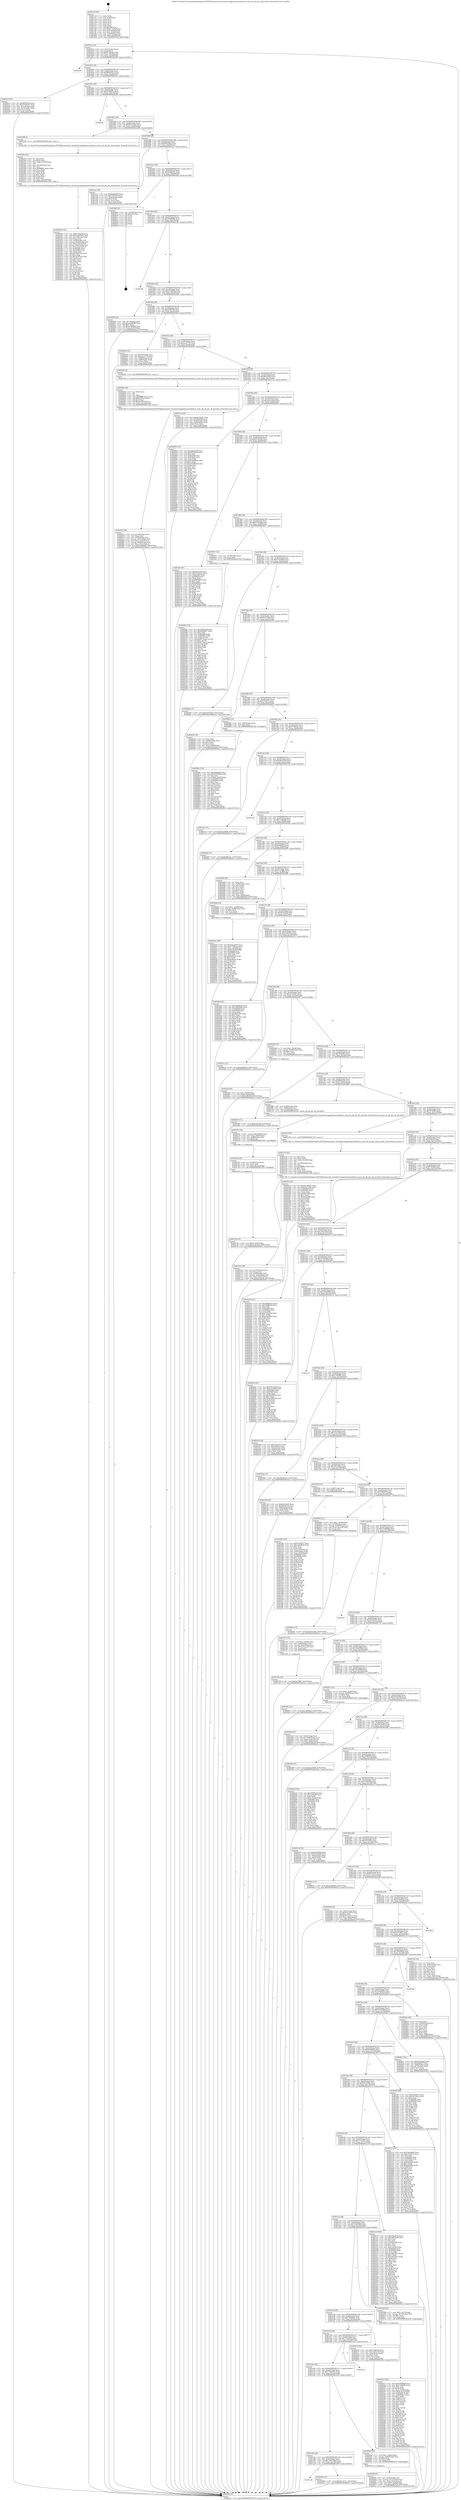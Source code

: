 digraph "0x4017e0" {
  label = "0x4017e0 (/mnt/c/Users/mathe/Desktop/tcc/POCII/binaries/extr_linuxdriversgpudrmmsmdsidsi.h_msm_dsi_pll_get_clk_provider_Final-ollvm.out::main(0))"
  labelloc = "t"
  node[shape=record]

  Entry [label="",width=0.3,height=0.3,shape=circle,fillcolor=black,style=filled]
  "0x401812" [label="{
     0x401812 [32]\l
     | [instrs]\l
     &nbsp;&nbsp;0x401812 \<+6\>: mov -0x9c(%rbp),%eax\l
     &nbsp;&nbsp;0x401818 \<+2\>: mov %eax,%ecx\l
     &nbsp;&nbsp;0x40181a \<+6\>: sub $0x817bbe8e,%ecx\l
     &nbsp;&nbsp;0x401820 \<+6\>: mov %eax,-0xa0(%rbp)\l
     &nbsp;&nbsp;0x401826 \<+6\>: mov %ecx,-0xa4(%rbp)\l
     &nbsp;&nbsp;0x40182c \<+6\>: je 0000000000402c40 \<main+0x1460\>\l
  }"]
  "0x402c40" [label="{
     0x402c40\l
  }", style=dashed]
  "0x401832" [label="{
     0x401832 [28]\l
     | [instrs]\l
     &nbsp;&nbsp;0x401832 \<+5\>: jmp 0000000000401837 \<main+0x57\>\l
     &nbsp;&nbsp;0x401837 \<+6\>: mov -0xa0(%rbp),%eax\l
     &nbsp;&nbsp;0x40183d \<+5\>: sub $0x8652b41a,%eax\l
     &nbsp;&nbsp;0x401842 \<+6\>: mov %eax,-0xa8(%rbp)\l
     &nbsp;&nbsp;0x401848 \<+6\>: je 00000000004025ca \<main+0xdea\>\l
  }"]
  Exit [label="",width=0.3,height=0.3,shape=circle,fillcolor=black,style=filled,peripheries=2]
  "0x4025ca" [label="{
     0x4025ca [30]\l
     | [instrs]\l
     &nbsp;&nbsp;0x4025ca \<+5\>: mov $0xf5050aeb,%eax\l
     &nbsp;&nbsp;0x4025cf \<+5\>: mov $0x77e0c651,%ecx\l
     &nbsp;&nbsp;0x4025d4 \<+3\>: mov -0x7c(%rbp),%edx\l
     &nbsp;&nbsp;0x4025d7 \<+3\>: cmp -0x70(%rbp),%edx\l
     &nbsp;&nbsp;0x4025da \<+3\>: cmovl %ecx,%eax\l
     &nbsp;&nbsp;0x4025dd \<+6\>: mov %eax,-0x9c(%rbp)\l
     &nbsp;&nbsp;0x4025e3 \<+5\>: jmp 0000000000402d1a \<main+0x153a\>\l
  }"]
  "0x40184e" [label="{
     0x40184e [28]\l
     | [instrs]\l
     &nbsp;&nbsp;0x40184e \<+5\>: jmp 0000000000401853 \<main+0x73\>\l
     &nbsp;&nbsp;0x401853 \<+6\>: mov -0xa0(%rbp),%eax\l
     &nbsp;&nbsp;0x401859 \<+5\>: sub $0x9159487c,%eax\l
     &nbsp;&nbsp;0x40185e \<+6\>: mov %eax,-0xac(%rbp)\l
     &nbsp;&nbsp;0x401864 \<+6\>: je 0000000000402bd4 \<main+0x13f4\>\l
  }"]
  "0x4029f3" [label="{
     0x4029f3 [155]\l
     | [instrs]\l
     &nbsp;&nbsp;0x4029f3 \<+5\>: mov $0x35da3029,%ecx\l
     &nbsp;&nbsp;0x4029f8 \<+5\>: mov $0xf2df29b7,%edx\l
     &nbsp;&nbsp;0x4029fd \<+3\>: mov $0x1,%sil\l
     &nbsp;&nbsp;0x402a00 \<+8\>: mov 0x405060,%r8d\l
     &nbsp;&nbsp;0x402a08 \<+8\>: mov 0x405064,%r9d\l
     &nbsp;&nbsp;0x402a10 \<+3\>: mov %r8d,%r10d\l
     &nbsp;&nbsp;0x402a13 \<+7\>: add $0x8172aac3,%r10d\l
     &nbsp;&nbsp;0x402a1a \<+4\>: sub $0x1,%r10d\l
     &nbsp;&nbsp;0x402a1e \<+7\>: sub $0x8172aac3,%r10d\l
     &nbsp;&nbsp;0x402a25 \<+4\>: imul %r10d,%r8d\l
     &nbsp;&nbsp;0x402a29 \<+4\>: and $0x1,%r8d\l
     &nbsp;&nbsp;0x402a2d \<+4\>: cmp $0x0,%r8d\l
     &nbsp;&nbsp;0x402a31 \<+4\>: sete %r11b\l
     &nbsp;&nbsp;0x402a35 \<+4\>: cmp $0xa,%r9d\l
     &nbsp;&nbsp;0x402a39 \<+3\>: setl %bl\l
     &nbsp;&nbsp;0x402a3c \<+3\>: mov %r11b,%r14b\l
     &nbsp;&nbsp;0x402a3f \<+4\>: xor $0xff,%r14b\l
     &nbsp;&nbsp;0x402a43 \<+3\>: mov %bl,%r15b\l
     &nbsp;&nbsp;0x402a46 \<+4\>: xor $0xff,%r15b\l
     &nbsp;&nbsp;0x402a4a \<+4\>: xor $0x0,%sil\l
     &nbsp;&nbsp;0x402a4e \<+3\>: mov %r14b,%r12b\l
     &nbsp;&nbsp;0x402a51 \<+4\>: and $0x0,%r12b\l
     &nbsp;&nbsp;0x402a55 \<+3\>: and %sil,%r11b\l
     &nbsp;&nbsp;0x402a58 \<+3\>: mov %r15b,%r13b\l
     &nbsp;&nbsp;0x402a5b \<+4\>: and $0x0,%r13b\l
     &nbsp;&nbsp;0x402a5f \<+3\>: and %sil,%bl\l
     &nbsp;&nbsp;0x402a62 \<+3\>: or %r11b,%r12b\l
     &nbsp;&nbsp;0x402a65 \<+3\>: or %bl,%r13b\l
     &nbsp;&nbsp;0x402a68 \<+3\>: xor %r13b,%r12b\l
     &nbsp;&nbsp;0x402a6b \<+3\>: or %r15b,%r14b\l
     &nbsp;&nbsp;0x402a6e \<+4\>: xor $0xff,%r14b\l
     &nbsp;&nbsp;0x402a72 \<+4\>: or $0x0,%sil\l
     &nbsp;&nbsp;0x402a76 \<+3\>: and %sil,%r14b\l
     &nbsp;&nbsp;0x402a79 \<+3\>: or %r14b,%r12b\l
     &nbsp;&nbsp;0x402a7c \<+4\>: test $0x1,%r12b\l
     &nbsp;&nbsp;0x402a80 \<+3\>: cmovne %edx,%ecx\l
     &nbsp;&nbsp;0x402a83 \<+6\>: mov %ecx,-0x9c(%rbp)\l
     &nbsp;&nbsp;0x402a89 \<+5\>: jmp 0000000000402d1a \<main+0x153a\>\l
  }"]
  "0x402bd4" [label="{
     0x402bd4\l
  }", style=dashed]
  "0x40186a" [label="{
     0x40186a [28]\l
     | [instrs]\l
     &nbsp;&nbsp;0x40186a \<+5\>: jmp 000000000040186f \<main+0x8f\>\l
     &nbsp;&nbsp;0x40186f \<+6\>: mov -0xa0(%rbp),%eax\l
     &nbsp;&nbsp;0x401875 \<+5\>: sub $0x97b11dde,%eax\l
     &nbsp;&nbsp;0x40187a \<+6\>: mov %eax,-0xb0(%rbp)\l
     &nbsp;&nbsp;0x401880 \<+6\>: je 0000000000402399 \<main+0xbb9\>\l
  }"]
  "0x402923" [label="{
     0x402923 [15]\l
     | [instrs]\l
     &nbsp;&nbsp;0x402923 \<+10\>: movl $0xbf317be6,-0x9c(%rbp)\l
     &nbsp;&nbsp;0x40292d \<+5\>: jmp 0000000000402d1a \<main+0x153a\>\l
  }"]
  "0x402399" [label="{
     0x402399 [5]\l
     | [instrs]\l
     &nbsp;&nbsp;0x402399 \<+5\>: call 0000000000401160 \<next_i\>\l
     | [calls]\l
     &nbsp;&nbsp;0x401160 \{1\} (/mnt/c/Users/mathe/Desktop/tcc/POCII/binaries/extr_linuxdriversgpudrmmsmdsidsi.h_msm_dsi_pll_get_clk_provider_Final-ollvm.out::next_i)\l
  }"]
  "0x401886" [label="{
     0x401886 [28]\l
     | [instrs]\l
     &nbsp;&nbsp;0x401886 \<+5\>: jmp 000000000040188b \<main+0xab\>\l
     &nbsp;&nbsp;0x40188b \<+6\>: mov -0xa0(%rbp),%eax\l
     &nbsp;&nbsp;0x401891 \<+5\>: sub $0x992974a0,%eax\l
     &nbsp;&nbsp;0x401896 \<+6\>: mov %eax,-0xb4(%rbp)\l
     &nbsp;&nbsp;0x40189c \<+6\>: je 0000000000401ecc \<main+0x6ec\>\l
  }"]
  "0x40286e" [label="{
     0x40286e [100]\l
     | [instrs]\l
     &nbsp;&nbsp;0x40286e \<+5\>: mov $0x16aedb06,%ecx\l
     &nbsp;&nbsp;0x402873 \<+5\>: mov $0xb7203409,%edx\l
     &nbsp;&nbsp;0x402878 \<+2\>: xor %esi,%esi\l
     &nbsp;&nbsp;0x40287a \<+10\>: movl $0x0,-0x94(%rbp)\l
     &nbsp;&nbsp;0x402884 \<+8\>: mov 0x405060,%r8d\l
     &nbsp;&nbsp;0x40288c \<+8\>: mov 0x405064,%r9d\l
     &nbsp;&nbsp;0x402894 \<+3\>: sub $0x1,%esi\l
     &nbsp;&nbsp;0x402897 \<+3\>: mov %r8d,%r10d\l
     &nbsp;&nbsp;0x40289a \<+3\>: add %esi,%r10d\l
     &nbsp;&nbsp;0x40289d \<+4\>: imul %r10d,%r8d\l
     &nbsp;&nbsp;0x4028a1 \<+4\>: and $0x1,%r8d\l
     &nbsp;&nbsp;0x4028a5 \<+4\>: cmp $0x0,%r8d\l
     &nbsp;&nbsp;0x4028a9 \<+4\>: sete %r11b\l
     &nbsp;&nbsp;0x4028ad \<+4\>: cmp $0xa,%r9d\l
     &nbsp;&nbsp;0x4028b1 \<+3\>: setl %bl\l
     &nbsp;&nbsp;0x4028b4 \<+3\>: mov %r11b,%r14b\l
     &nbsp;&nbsp;0x4028b7 \<+3\>: and %bl,%r14b\l
     &nbsp;&nbsp;0x4028ba \<+3\>: xor %bl,%r11b\l
     &nbsp;&nbsp;0x4028bd \<+3\>: or %r11b,%r14b\l
     &nbsp;&nbsp;0x4028c0 \<+4\>: test $0x1,%r14b\l
     &nbsp;&nbsp;0x4028c4 \<+3\>: cmovne %edx,%ecx\l
     &nbsp;&nbsp;0x4028c7 \<+6\>: mov %ecx,-0x9c(%rbp)\l
     &nbsp;&nbsp;0x4028cd \<+5\>: jmp 0000000000402d1a \<main+0x153a\>\l
  }"]
  "0x401ecc" [label="{
     0x401ecc [30]\l
     | [instrs]\l
     &nbsp;&nbsp;0x401ecc \<+5\>: mov $0x62b9b818,%eax\l
     &nbsp;&nbsp;0x401ed1 \<+5\>: mov $0x779a3d7f,%ecx\l
     &nbsp;&nbsp;0x401ed6 \<+3\>: mov -0x30(%rbp),%edx\l
     &nbsp;&nbsp;0x401ed9 \<+3\>: cmp $0x2,%edx\l
     &nbsp;&nbsp;0x401edc \<+3\>: cmovne %ecx,%eax\l
     &nbsp;&nbsp;0x401edf \<+6\>: mov %eax,-0x9c(%rbp)\l
     &nbsp;&nbsp;0x401ee5 \<+5\>: jmp 0000000000402d1a \<main+0x153a\>\l
  }"]
  "0x4018a2" [label="{
     0x4018a2 [28]\l
     | [instrs]\l
     &nbsp;&nbsp;0x4018a2 \<+5\>: jmp 00000000004018a7 \<main+0xc7\>\l
     &nbsp;&nbsp;0x4018a7 \<+6\>: mov -0xa0(%rbp),%eax\l
     &nbsp;&nbsp;0x4018ad \<+5\>: sub $0x9e60be41,%eax\l
     &nbsp;&nbsp;0x4018b2 \<+6\>: mov %eax,-0xb8(%rbp)\l
     &nbsp;&nbsp;0x4018b8 \<+6\>: je 0000000000402bbf \<main+0x13df\>\l
  }"]
  "0x402d1a" [label="{
     0x402d1a [5]\l
     | [instrs]\l
     &nbsp;&nbsp;0x402d1a \<+5\>: jmp 0000000000401812 \<main+0x32\>\l
  }"]
  "0x4017e0" [label="{
     0x4017e0 [50]\l
     | [instrs]\l
     &nbsp;&nbsp;0x4017e0 \<+1\>: push %rbp\l
     &nbsp;&nbsp;0x4017e1 \<+3\>: mov %rsp,%rbp\l
     &nbsp;&nbsp;0x4017e4 \<+2\>: push %r15\l
     &nbsp;&nbsp;0x4017e6 \<+2\>: push %r14\l
     &nbsp;&nbsp;0x4017e8 \<+2\>: push %r13\l
     &nbsp;&nbsp;0x4017ea \<+2\>: push %r12\l
     &nbsp;&nbsp;0x4017ec \<+1\>: push %rbx\l
     &nbsp;&nbsp;0x4017ed \<+7\>: sub $0x188,%rsp\l
     &nbsp;&nbsp;0x4017f4 \<+7\>: movl $0x0,-0x34(%rbp)\l
     &nbsp;&nbsp;0x4017fb \<+3\>: mov %edi,-0x38(%rbp)\l
     &nbsp;&nbsp;0x4017fe \<+4\>: mov %rsi,-0x40(%rbp)\l
     &nbsp;&nbsp;0x401802 \<+3\>: mov -0x38(%rbp),%edi\l
     &nbsp;&nbsp;0x401805 \<+3\>: mov %edi,-0x30(%rbp)\l
     &nbsp;&nbsp;0x401808 \<+10\>: movl $0x992974a0,-0x9c(%rbp)\l
  }"]
  "0x402796" [label="{
     0x402796 [15]\l
     | [instrs]\l
     &nbsp;&nbsp;0x402796 \<+10\>: movl $0x5a75ffb7,-0x9c(%rbp)\l
     &nbsp;&nbsp;0x4027a0 \<+5\>: jmp 0000000000402d1a \<main+0x153a\>\l
  }"]
  "0x402bbf" [label="{
     0x402bbf [21]\l
     | [instrs]\l
     &nbsp;&nbsp;0x402bbf \<+3\>: mov -0x34(%rbp),%eax\l
     &nbsp;&nbsp;0x402bc2 \<+7\>: add $0x188,%rsp\l
     &nbsp;&nbsp;0x402bc9 \<+1\>: pop %rbx\l
     &nbsp;&nbsp;0x402bca \<+2\>: pop %r12\l
     &nbsp;&nbsp;0x402bcc \<+2\>: pop %r13\l
     &nbsp;&nbsp;0x402bce \<+2\>: pop %r14\l
     &nbsp;&nbsp;0x402bd0 \<+2\>: pop %r15\l
     &nbsp;&nbsp;0x402bd2 \<+1\>: pop %rbp\l
     &nbsp;&nbsp;0x402bd3 \<+1\>: ret\l
  }"]
  "0x4018be" [label="{
     0x4018be [28]\l
     | [instrs]\l
     &nbsp;&nbsp;0x4018be \<+5\>: jmp 00000000004018c3 \<main+0xe3\>\l
     &nbsp;&nbsp;0x4018c3 \<+6\>: mov -0xa0(%rbp),%eax\l
     &nbsp;&nbsp;0x4018c9 \<+5\>: sub $0xa0008b48,%eax\l
     &nbsp;&nbsp;0x4018ce \<+6\>: mov %eax,-0xbc(%rbp)\l
     &nbsp;&nbsp;0x4018d4 \<+6\>: je 0000000000402c98 \<main+0x14b8\>\l
  }"]
  "0x40273b" [label="{
     0x40273b [25]\l
     | [instrs]\l
     &nbsp;&nbsp;0x40273b \<+10\>: movl $0x0,-0x8c(%rbp)\l
     &nbsp;&nbsp;0x402745 \<+10\>: movl $0x1edc14a9,-0x9c(%rbp)\l
     &nbsp;&nbsp;0x40274f \<+5\>: jmp 0000000000402d1a \<main+0x153a\>\l
  }"]
  "0x402c98" [label="{
     0x402c98\l
  }", style=dashed]
  "0x4018da" [label="{
     0x4018da [28]\l
     | [instrs]\l
     &nbsp;&nbsp;0x4018da \<+5\>: jmp 00000000004018df \<main+0xff\>\l
     &nbsp;&nbsp;0x4018df \<+6\>: mov -0xa0(%rbp),%eax\l
     &nbsp;&nbsp;0x4018e5 \<+5\>: sub $0xa129645e,%eax\l
     &nbsp;&nbsp;0x4018ea \<+6\>: mov %eax,-0xc0(%rbp)\l
     &nbsp;&nbsp;0x4018f0 \<+6\>: je 00000000004026d9 \<main+0xef9\>\l
  }"]
  "0x402729" [label="{
     0x402729 [18]\l
     | [instrs]\l
     &nbsp;&nbsp;0x402729 \<+4\>: mov -0x50(%rbp),%rdx\l
     &nbsp;&nbsp;0x40272d \<+3\>: mov %rdx,%rdi\l
     &nbsp;&nbsp;0x402730 \<+6\>: mov %eax,-0x1ac(%rbp)\l
     &nbsp;&nbsp;0x402736 \<+5\>: call 0000000000401030 \<free@plt\>\l
     | [calls]\l
     &nbsp;&nbsp;0x401030 \{1\} (unknown)\l
  }"]
  "0x4026d9" [label="{
     0x4026d9 [34]\l
     | [instrs]\l
     &nbsp;&nbsp;0x4026d9 \<+3\>: mov -0x7c(%rbp),%eax\l
     &nbsp;&nbsp;0x4026dc \<+5\>: add $0xae388a80,%eax\l
     &nbsp;&nbsp;0x4026e1 \<+3\>: add $0x1,%eax\l
     &nbsp;&nbsp;0x4026e4 \<+5\>: sub $0xae388a80,%eax\l
     &nbsp;&nbsp;0x4026e9 \<+3\>: mov %eax,-0x7c(%rbp)\l
     &nbsp;&nbsp;0x4026ec \<+10\>: movl $0x8652b41a,-0x9c(%rbp)\l
     &nbsp;&nbsp;0x4026f6 \<+5\>: jmp 0000000000402d1a \<main+0x153a\>\l
  }"]
  "0x4018f6" [label="{
     0x4018f6 [28]\l
     | [instrs]\l
     &nbsp;&nbsp;0x4018f6 \<+5\>: jmp 00000000004018fb \<main+0x11b\>\l
     &nbsp;&nbsp;0x4018fb \<+6\>: mov -0xa0(%rbp),%eax\l
     &nbsp;&nbsp;0x401901 \<+5\>: sub $0xa28f7439,%eax\l
     &nbsp;&nbsp;0x401906 \<+6\>: mov %eax,-0xc4(%rbp)\l
     &nbsp;&nbsp;0x40190c \<+6\>: je 0000000000402624 \<main+0xe44\>\l
  }"]
  "0x40270c" [label="{
     0x40270c [29]\l
     | [instrs]\l
     &nbsp;&nbsp;0x40270c \<+10\>: movabs $0x4030b6,%rdi\l
     &nbsp;&nbsp;0x402716 \<+6\>: mov %eax,-0x88(%rbp)\l
     &nbsp;&nbsp;0x40271c \<+6\>: mov -0x88(%rbp),%esi\l
     &nbsp;&nbsp;0x402722 \<+2\>: mov $0x0,%al\l
     &nbsp;&nbsp;0x402724 \<+5\>: call 0000000000401040 \<printf@plt\>\l
     | [calls]\l
     &nbsp;&nbsp;0x401040 \{1\} (unknown)\l
  }"]
  "0x402624" [label="{
     0x402624 [33]\l
     | [instrs]\l
     &nbsp;&nbsp;0x402624 \<+5\>: mov $0x43576f5d,%eax\l
     &nbsp;&nbsp;0x402629 \<+5\>: mov $0xaac31775,%ecx\l
     &nbsp;&nbsp;0x40262e \<+6\>: mov -0x84(%rbp),%edx\l
     &nbsp;&nbsp;0x402634 \<+3\>: cmp -0x80(%rbp),%edx\l
     &nbsp;&nbsp;0x402637 \<+3\>: cmovl %ecx,%eax\l
     &nbsp;&nbsp;0x40263a \<+6\>: mov %eax,-0x9c(%rbp)\l
     &nbsp;&nbsp;0x402640 \<+5\>: jmp 0000000000402d1a \<main+0x153a\>\l
  }"]
  "0x401912" [label="{
     0x401912 [28]\l
     | [instrs]\l
     &nbsp;&nbsp;0x401912 \<+5\>: jmp 0000000000401917 \<main+0x137\>\l
     &nbsp;&nbsp;0x401917 \<+6\>: mov -0xa0(%rbp),%eax\l
     &nbsp;&nbsp;0x40191d \<+5\>: sub $0xaac31775,%eax\l
     &nbsp;&nbsp;0x401922 \<+6\>: mov %eax,-0xc8(%rbp)\l
     &nbsp;&nbsp;0x401928 \<+6\>: je 0000000000402645 \<main+0xe65\>\l
  }"]
  "0x402672" [label="{
     0x402672 [46]\l
     | [instrs]\l
     &nbsp;&nbsp;0x402672 \<+6\>: mov -0x1a8(%rbp),%ecx\l
     &nbsp;&nbsp;0x402678 \<+3\>: imul %eax,%ecx\l
     &nbsp;&nbsp;0x40267b \<+4\>: mov -0x78(%rbp),%rsi\l
     &nbsp;&nbsp;0x40267f \<+4\>: movslq -0x7c(%rbp),%rdi\l
     &nbsp;&nbsp;0x402683 \<+4\>: mov (%rsi,%rdi,8),%rsi\l
     &nbsp;&nbsp;0x402687 \<+7\>: movslq -0x84(%rbp),%rdi\l
     &nbsp;&nbsp;0x40268e \<+3\>: mov %ecx,(%rsi,%rdi,4)\l
     &nbsp;&nbsp;0x402691 \<+10\>: movl $0x5e0d6693,-0x9c(%rbp)\l
     &nbsp;&nbsp;0x40269b \<+5\>: jmp 0000000000402d1a \<main+0x153a\>\l
  }"]
  "0x402645" [label="{
     0x402645 [5]\l
     | [instrs]\l
     &nbsp;&nbsp;0x402645 \<+5\>: call 0000000000401160 \<next_i\>\l
     | [calls]\l
     &nbsp;&nbsp;0x401160 \{1\} (/mnt/c/Users/mathe/Desktop/tcc/POCII/binaries/extr_linuxdriversgpudrmmsmdsidsi.h_msm_dsi_pll_get_clk_provider_Final-ollvm.out::next_i)\l
  }"]
  "0x40192e" [label="{
     0x40192e [28]\l
     | [instrs]\l
     &nbsp;&nbsp;0x40192e \<+5\>: jmp 0000000000401933 \<main+0x153\>\l
     &nbsp;&nbsp;0x401933 \<+6\>: mov -0xa0(%rbp),%eax\l
     &nbsp;&nbsp;0x401939 \<+5\>: sub $0xabbc09d9,%eax\l
     &nbsp;&nbsp;0x40193e \<+6\>: mov %eax,-0xcc(%rbp)\l
     &nbsp;&nbsp;0x401944 \<+6\>: je 000000000040211b \<main+0x93b\>\l
  }"]
  "0x40264a" [label="{
     0x40264a [40]\l
     | [instrs]\l
     &nbsp;&nbsp;0x40264a \<+5\>: mov $0x2,%ecx\l
     &nbsp;&nbsp;0x40264f \<+1\>: cltd\l
     &nbsp;&nbsp;0x402650 \<+2\>: idiv %ecx\l
     &nbsp;&nbsp;0x402652 \<+6\>: imul $0xfffffffe,%edx,%ecx\l
     &nbsp;&nbsp;0x402658 \<+6\>: sub $0x8a1f0e16,%ecx\l
     &nbsp;&nbsp;0x40265e \<+3\>: add $0x1,%ecx\l
     &nbsp;&nbsp;0x402661 \<+6\>: add $0x8a1f0e16,%ecx\l
     &nbsp;&nbsp;0x402667 \<+6\>: mov %ecx,-0x1a8(%rbp)\l
     &nbsp;&nbsp;0x40266d \<+5\>: call 0000000000401160 \<next_i\>\l
     | [calls]\l
     &nbsp;&nbsp;0x401160 \{1\} (/mnt/c/Users/mathe/Desktop/tcc/POCII/binaries/extr_linuxdriversgpudrmmsmdsidsi.h_msm_dsi_pll_get_clk_provider_Final-ollvm.out::next_i)\l
  }"]
  "0x40211b" [label="{
     0x40211b [30]\l
     | [instrs]\l
     &nbsp;&nbsp;0x40211b \<+5\>: mov $0xedc72647,%eax\l
     &nbsp;&nbsp;0x402120 \<+5\>: mov $0x3418d84,%ecx\l
     &nbsp;&nbsp;0x402125 \<+3\>: mov -0x54(%rbp),%edx\l
     &nbsp;&nbsp;0x402128 \<+3\>: cmp -0x48(%rbp),%edx\l
     &nbsp;&nbsp;0x40212b \<+3\>: cmovl %ecx,%eax\l
     &nbsp;&nbsp;0x40212e \<+6\>: mov %eax,-0x9c(%rbp)\l
     &nbsp;&nbsp;0x402134 \<+5\>: jmp 0000000000402d1a \<main+0x153a\>\l
  }"]
  "0x40194a" [label="{
     0x40194a [28]\l
     | [instrs]\l
     &nbsp;&nbsp;0x40194a \<+5\>: jmp 000000000040194f \<main+0x16f\>\l
     &nbsp;&nbsp;0x40194f \<+6\>: mov -0xa0(%rbp),%eax\l
     &nbsp;&nbsp;0x401955 \<+5\>: sub $0xae21aebd,%eax\l
     &nbsp;&nbsp;0x40195a \<+6\>: mov %eax,-0xd0(%rbp)\l
     &nbsp;&nbsp;0x401960 \<+6\>: je 0000000000402954 \<main+0x1174\>\l
  }"]
  "0x4025ff" [label="{
     0x4025ff [37]\l
     | [instrs]\l
     &nbsp;&nbsp;0x4025ff \<+4\>: mov -0x78(%rbp),%rdi\l
     &nbsp;&nbsp;0x402603 \<+4\>: movslq -0x7c(%rbp),%rcx\l
     &nbsp;&nbsp;0x402607 \<+4\>: mov %rax,(%rdi,%rcx,8)\l
     &nbsp;&nbsp;0x40260b \<+10\>: movl $0x0,-0x84(%rbp)\l
     &nbsp;&nbsp;0x402615 \<+10\>: movl $0xa28f7439,-0x9c(%rbp)\l
     &nbsp;&nbsp;0x40261f \<+5\>: jmp 0000000000402d1a \<main+0x153a\>\l
  }"]
  "0x402954" [label="{
     0x402954 [147]\l
     | [instrs]\l
     &nbsp;&nbsp;0x402954 \<+5\>: mov $0x35da3029,%eax\l
     &nbsp;&nbsp;0x402959 \<+5\>: mov $0xb374cb9a,%ecx\l
     &nbsp;&nbsp;0x40295e \<+2\>: mov $0x1,%dl\l
     &nbsp;&nbsp;0x402960 \<+7\>: mov 0x405060,%esi\l
     &nbsp;&nbsp;0x402967 \<+7\>: mov 0x405064,%edi\l
     &nbsp;&nbsp;0x40296e \<+3\>: mov %esi,%r8d\l
     &nbsp;&nbsp;0x402971 \<+7\>: add $0x276466b6,%r8d\l
     &nbsp;&nbsp;0x402978 \<+4\>: sub $0x1,%r8d\l
     &nbsp;&nbsp;0x40297c \<+7\>: sub $0x276466b6,%r8d\l
     &nbsp;&nbsp;0x402983 \<+4\>: imul %r8d,%esi\l
     &nbsp;&nbsp;0x402987 \<+3\>: and $0x1,%esi\l
     &nbsp;&nbsp;0x40298a \<+3\>: cmp $0x0,%esi\l
     &nbsp;&nbsp;0x40298d \<+4\>: sete %r9b\l
     &nbsp;&nbsp;0x402991 \<+3\>: cmp $0xa,%edi\l
     &nbsp;&nbsp;0x402994 \<+4\>: setl %r10b\l
     &nbsp;&nbsp;0x402998 \<+3\>: mov %r9b,%r11b\l
     &nbsp;&nbsp;0x40299b \<+4\>: xor $0xff,%r11b\l
     &nbsp;&nbsp;0x40299f \<+3\>: mov %r10b,%bl\l
     &nbsp;&nbsp;0x4029a2 \<+3\>: xor $0xff,%bl\l
     &nbsp;&nbsp;0x4029a5 \<+3\>: xor $0x1,%dl\l
     &nbsp;&nbsp;0x4029a8 \<+3\>: mov %r11b,%r14b\l
     &nbsp;&nbsp;0x4029ab \<+4\>: and $0xff,%r14b\l
     &nbsp;&nbsp;0x4029af \<+3\>: and %dl,%r9b\l
     &nbsp;&nbsp;0x4029b2 \<+3\>: mov %bl,%r15b\l
     &nbsp;&nbsp;0x4029b5 \<+4\>: and $0xff,%r15b\l
     &nbsp;&nbsp;0x4029b9 \<+3\>: and %dl,%r10b\l
     &nbsp;&nbsp;0x4029bc \<+3\>: or %r9b,%r14b\l
     &nbsp;&nbsp;0x4029bf \<+3\>: or %r10b,%r15b\l
     &nbsp;&nbsp;0x4029c2 \<+3\>: xor %r15b,%r14b\l
     &nbsp;&nbsp;0x4029c5 \<+3\>: or %bl,%r11b\l
     &nbsp;&nbsp;0x4029c8 \<+4\>: xor $0xff,%r11b\l
     &nbsp;&nbsp;0x4029cc \<+3\>: or $0x1,%dl\l
     &nbsp;&nbsp;0x4029cf \<+3\>: and %dl,%r11b\l
     &nbsp;&nbsp;0x4029d2 \<+3\>: or %r11b,%r14b\l
     &nbsp;&nbsp;0x4029d5 \<+4\>: test $0x1,%r14b\l
     &nbsp;&nbsp;0x4029d9 \<+3\>: cmovne %ecx,%eax\l
     &nbsp;&nbsp;0x4029dc \<+6\>: mov %eax,-0x9c(%rbp)\l
     &nbsp;&nbsp;0x4029e2 \<+5\>: jmp 0000000000402d1a \<main+0x153a\>\l
  }"]
  "0x401966" [label="{
     0x401966 [28]\l
     | [instrs]\l
     &nbsp;&nbsp;0x401966 \<+5\>: jmp 000000000040196b \<main+0x18b\>\l
     &nbsp;&nbsp;0x40196b \<+6\>: mov -0xa0(%rbp),%eax\l
     &nbsp;&nbsp;0x401971 \<+5\>: sub $0xb27db1f8,%eax\l
     &nbsp;&nbsp;0x401976 \<+6\>: mov %eax,-0xd4(%rbp)\l
     &nbsp;&nbsp;0x40197c \<+6\>: je 000000000040218e \<main+0x9ae\>\l
  }"]
  "0x40251f" [label="{
     0x40251f [156]\l
     | [instrs]\l
     &nbsp;&nbsp;0x40251f \<+5\>: mov $0xa0008b48,%ecx\l
     &nbsp;&nbsp;0x402524 \<+5\>: mov $0x17f66f80,%edx\l
     &nbsp;&nbsp;0x402529 \<+3\>: mov $0x1,%sil\l
     &nbsp;&nbsp;0x40252c \<+3\>: xor %r8d,%r8d\l
     &nbsp;&nbsp;0x40252f \<+4\>: mov %rax,-0x78(%rbp)\l
     &nbsp;&nbsp;0x402533 \<+7\>: movl $0x0,-0x7c(%rbp)\l
     &nbsp;&nbsp;0x40253a \<+8\>: mov 0x405060,%r9d\l
     &nbsp;&nbsp;0x402542 \<+8\>: mov 0x405064,%r10d\l
     &nbsp;&nbsp;0x40254a \<+4\>: sub $0x1,%r8d\l
     &nbsp;&nbsp;0x40254e \<+3\>: mov %r9d,%r11d\l
     &nbsp;&nbsp;0x402551 \<+3\>: add %r8d,%r11d\l
     &nbsp;&nbsp;0x402554 \<+4\>: imul %r11d,%r9d\l
     &nbsp;&nbsp;0x402558 \<+4\>: and $0x1,%r9d\l
     &nbsp;&nbsp;0x40255c \<+4\>: cmp $0x0,%r9d\l
     &nbsp;&nbsp;0x402560 \<+3\>: sete %bl\l
     &nbsp;&nbsp;0x402563 \<+4\>: cmp $0xa,%r10d\l
     &nbsp;&nbsp;0x402567 \<+4\>: setl %r14b\l
     &nbsp;&nbsp;0x40256b \<+3\>: mov %bl,%r15b\l
     &nbsp;&nbsp;0x40256e \<+4\>: xor $0xff,%r15b\l
     &nbsp;&nbsp;0x402572 \<+3\>: mov %r14b,%r12b\l
     &nbsp;&nbsp;0x402575 \<+4\>: xor $0xff,%r12b\l
     &nbsp;&nbsp;0x402579 \<+4\>: xor $0x1,%sil\l
     &nbsp;&nbsp;0x40257d \<+3\>: mov %r15b,%r13b\l
     &nbsp;&nbsp;0x402580 \<+4\>: and $0xff,%r13b\l
     &nbsp;&nbsp;0x402584 \<+3\>: and %sil,%bl\l
     &nbsp;&nbsp;0x402587 \<+3\>: mov %r12b,%al\l
     &nbsp;&nbsp;0x40258a \<+2\>: and $0xff,%al\l
     &nbsp;&nbsp;0x40258c \<+3\>: and %sil,%r14b\l
     &nbsp;&nbsp;0x40258f \<+3\>: or %bl,%r13b\l
     &nbsp;&nbsp;0x402592 \<+3\>: or %r14b,%al\l
     &nbsp;&nbsp;0x402595 \<+3\>: xor %al,%r13b\l
     &nbsp;&nbsp;0x402598 \<+3\>: or %r12b,%r15b\l
     &nbsp;&nbsp;0x40259b \<+4\>: xor $0xff,%r15b\l
     &nbsp;&nbsp;0x40259f \<+4\>: or $0x1,%sil\l
     &nbsp;&nbsp;0x4025a3 \<+3\>: and %sil,%r15b\l
     &nbsp;&nbsp;0x4025a6 \<+3\>: or %r15b,%r13b\l
     &nbsp;&nbsp;0x4025a9 \<+4\>: test $0x1,%r13b\l
     &nbsp;&nbsp;0x4025ad \<+3\>: cmovne %edx,%ecx\l
     &nbsp;&nbsp;0x4025b0 \<+6\>: mov %ecx,-0x9c(%rbp)\l
     &nbsp;&nbsp;0x4025b6 \<+5\>: jmp 0000000000402d1a \<main+0x153a\>\l
  }"]
  "0x40218e" [label="{
     0x40218e [91]\l
     | [instrs]\l
     &nbsp;&nbsp;0x40218e \<+5\>: mov $0xc8ec0c92,%eax\l
     &nbsp;&nbsp;0x402193 \<+5\>: mov $0x72710f13,%ecx\l
     &nbsp;&nbsp;0x402198 \<+7\>: mov 0x405060,%edx\l
     &nbsp;&nbsp;0x40219f \<+7\>: mov 0x405064,%esi\l
     &nbsp;&nbsp;0x4021a6 \<+2\>: mov %edx,%edi\l
     &nbsp;&nbsp;0x4021a8 \<+6\>: add $0x686b6fa5,%edi\l
     &nbsp;&nbsp;0x4021ae \<+3\>: sub $0x1,%edi\l
     &nbsp;&nbsp;0x4021b1 \<+6\>: sub $0x686b6fa5,%edi\l
     &nbsp;&nbsp;0x4021b7 \<+3\>: imul %edi,%edx\l
     &nbsp;&nbsp;0x4021ba \<+3\>: and $0x1,%edx\l
     &nbsp;&nbsp;0x4021bd \<+3\>: cmp $0x0,%edx\l
     &nbsp;&nbsp;0x4021c0 \<+4\>: sete %r8b\l
     &nbsp;&nbsp;0x4021c4 \<+3\>: cmp $0xa,%esi\l
     &nbsp;&nbsp;0x4021c7 \<+4\>: setl %r9b\l
     &nbsp;&nbsp;0x4021cb \<+3\>: mov %r8b,%r10b\l
     &nbsp;&nbsp;0x4021ce \<+3\>: and %r9b,%r10b\l
     &nbsp;&nbsp;0x4021d1 \<+3\>: xor %r9b,%r8b\l
     &nbsp;&nbsp;0x4021d4 \<+3\>: or %r8b,%r10b\l
     &nbsp;&nbsp;0x4021d7 \<+4\>: test $0x1,%r10b\l
     &nbsp;&nbsp;0x4021db \<+3\>: cmovne %ecx,%eax\l
     &nbsp;&nbsp;0x4021de \<+6\>: mov %eax,-0x9c(%rbp)\l
     &nbsp;&nbsp;0x4021e4 \<+5\>: jmp 0000000000402d1a \<main+0x153a\>\l
  }"]
  "0x401982" [label="{
     0x401982 [28]\l
     | [instrs]\l
     &nbsp;&nbsp;0x401982 \<+5\>: jmp 0000000000401987 \<main+0x1a7\>\l
     &nbsp;&nbsp;0x401987 \<+6\>: mov -0xa0(%rbp),%eax\l
     &nbsp;&nbsp;0x40198d \<+5\>: sub $0xb374cb9a,%eax\l
     &nbsp;&nbsp;0x401992 \<+6\>: mov %eax,-0xd8(%rbp)\l
     &nbsp;&nbsp;0x401998 \<+6\>: je 00000000004029e7 \<main+0x1207\>\l
  }"]
  "0x401ea6" [label="{
     0x401ea6\l
  }", style=dashed]
  "0x4029e7" [label="{
     0x4029e7 [12]\l
     | [instrs]\l
     &nbsp;&nbsp;0x4029e7 \<+4\>: mov -0x78(%rbp),%rax\l
     &nbsp;&nbsp;0x4029eb \<+3\>: mov %rax,%rdi\l
     &nbsp;&nbsp;0x4029ee \<+5\>: call 0000000000401030 \<free@plt\>\l
     | [calls]\l
     &nbsp;&nbsp;0x401030 \{1\} (unknown)\l
  }"]
  "0x40199e" [label="{
     0x40199e [28]\l
     | [instrs]\l
     &nbsp;&nbsp;0x40199e \<+5\>: jmp 00000000004019a3 \<main+0x1c3\>\l
     &nbsp;&nbsp;0x4019a3 \<+6\>: mov -0xa0(%rbp),%eax\l
     &nbsp;&nbsp;0x4019a9 \<+5\>: sub $0xb7203409,%eax\l
     &nbsp;&nbsp;0x4019ae \<+6\>: mov %eax,-0xdc(%rbp)\l
     &nbsp;&nbsp;0x4019b4 \<+6\>: je 00000000004028d2 \<main+0x10f2\>\l
  }"]
  "0x402449" [label="{
     0x402449 [15]\l
     | [instrs]\l
     &nbsp;&nbsp;0x402449 \<+10\>: movl $0x45c7ac31,-0x9c(%rbp)\l
     &nbsp;&nbsp;0x402453 \<+5\>: jmp 0000000000402d1a \<main+0x153a\>\l
  }"]
  "0x4028d2" [label="{
     0x4028d2 [15]\l
     | [instrs]\l
     &nbsp;&nbsp;0x4028d2 \<+10\>: movl $0x5e97d42d,-0x9c(%rbp)\l
     &nbsp;&nbsp;0x4028dc \<+5\>: jmp 0000000000402d1a \<main+0x153a\>\l
  }"]
  "0x4019ba" [label="{
     0x4019ba [28]\l
     | [instrs]\l
     &nbsp;&nbsp;0x4019ba \<+5\>: jmp 00000000004019bf \<main+0x1df\>\l
     &nbsp;&nbsp;0x4019bf \<+6\>: mov -0xa0(%rbp),%eax\l
     &nbsp;&nbsp;0x4019c5 \<+5\>: sub $0xbf317be6,%eax\l
     &nbsp;&nbsp;0x4019ca \<+6\>: mov %eax,-0xe0(%rbp)\l
     &nbsp;&nbsp;0x4019d0 \<+6\>: je 0000000000402932 \<main+0x1152\>\l
  }"]
  "0x401e8a" [label="{
     0x401e8a [28]\l
     | [instrs]\l
     &nbsp;&nbsp;0x401e8a \<+5\>: jmp 0000000000401e8f \<main+0x6af\>\l
     &nbsp;&nbsp;0x401e8f \<+6\>: mov -0xa0(%rbp),%eax\l
     &nbsp;&nbsp;0x401e95 \<+5\>: sub $0x7a4679d4,%eax\l
     &nbsp;&nbsp;0x401e9a \<+6\>: mov %eax,-0x190(%rbp)\l
     &nbsp;&nbsp;0x401ea0 \<+6\>: je 0000000000402449 \<main+0xc69\>\l
  }"]
  "0x402932" [label="{
     0x402932 [34]\l
     | [instrs]\l
     &nbsp;&nbsp;0x402932 \<+2\>: xor %eax,%eax\l
     &nbsp;&nbsp;0x402934 \<+6\>: mov -0x94(%rbp),%ecx\l
     &nbsp;&nbsp;0x40293a \<+3\>: sub $0x1,%eax\l
     &nbsp;&nbsp;0x40293d \<+2\>: sub %eax,%ecx\l
     &nbsp;&nbsp;0x40293f \<+6\>: mov %ecx,-0x94(%rbp)\l
     &nbsp;&nbsp;0x402945 \<+10\>: movl $0x5e97d42d,-0x9c(%rbp)\l
     &nbsp;&nbsp;0x40294f \<+5\>: jmp 0000000000402d1a \<main+0x153a\>\l
  }"]
  "0x4019d6" [label="{
     0x4019d6 [28]\l
     | [instrs]\l
     &nbsp;&nbsp;0x4019d6 \<+5\>: jmp 00000000004019db \<main+0x1fb\>\l
     &nbsp;&nbsp;0x4019db \<+6\>: mov -0xa0(%rbp),%eax\l
     &nbsp;&nbsp;0x4019e1 \<+5\>: sub $0xc5c3fe7c,%eax\l
     &nbsp;&nbsp;0x4019e6 \<+6\>: mov %eax,-0xe4(%rbp)\l
     &nbsp;&nbsp;0x4019ec \<+6\>: je 0000000000402862 \<main+0x1082\>\l
  }"]
  "0x4025e8" [label="{
     0x4025e8 [23]\l
     | [instrs]\l
     &nbsp;&nbsp;0x4025e8 \<+7\>: movl $0x1,-0x80(%rbp)\l
     &nbsp;&nbsp;0x4025ef \<+4\>: movslq -0x80(%rbp),%rax\l
     &nbsp;&nbsp;0x4025f3 \<+4\>: shl $0x2,%rax\l
     &nbsp;&nbsp;0x4025f7 \<+3\>: mov %rax,%rdi\l
     &nbsp;&nbsp;0x4025fa \<+5\>: call 0000000000401050 \<malloc@plt\>\l
     | [calls]\l
     &nbsp;&nbsp;0x401050 \{1\} (unknown)\l
  }"]
  "0x402862" [label="{
     0x402862 [12]\l
     | [instrs]\l
     &nbsp;&nbsp;0x402862 \<+4\>: mov -0x60(%rbp),%rax\l
     &nbsp;&nbsp;0x402866 \<+3\>: mov %rax,%rdi\l
     &nbsp;&nbsp;0x402869 \<+5\>: call 0000000000401030 \<free@plt\>\l
     | [calls]\l
     &nbsp;&nbsp;0x401030 \{1\} (unknown)\l
  }"]
  "0x4019f2" [label="{
     0x4019f2 [28]\l
     | [instrs]\l
     &nbsp;&nbsp;0x4019f2 \<+5\>: jmp 00000000004019f7 \<main+0x217\>\l
     &nbsp;&nbsp;0x4019f7 \<+6\>: mov -0xa0(%rbp),%eax\l
     &nbsp;&nbsp;0x4019fd \<+5\>: sub $0xc7746caa,%eax\l
     &nbsp;&nbsp;0x401a02 \<+6\>: mov %eax,-0xe8(%rbp)\l
     &nbsp;&nbsp;0x401a08 \<+6\>: je 000000000040210c \<main+0x92c\>\l
  }"]
  "0x401e6e" [label="{
     0x401e6e [28]\l
     | [instrs]\l
     &nbsp;&nbsp;0x401e6e \<+5\>: jmp 0000000000401e73 \<main+0x693\>\l
     &nbsp;&nbsp;0x401e73 \<+6\>: mov -0xa0(%rbp),%eax\l
     &nbsp;&nbsp;0x401e79 \<+5\>: sub $0x77e0c651,%eax\l
     &nbsp;&nbsp;0x401e7e \<+6\>: mov %eax,-0x18c(%rbp)\l
     &nbsp;&nbsp;0x401e84 \<+6\>: je 00000000004025e8 \<main+0xe08\>\l
  }"]
  "0x40210c" [label="{
     0x40210c [15]\l
     | [instrs]\l
     &nbsp;&nbsp;0x40210c \<+10\>: movl $0xabbc09d9,-0x9c(%rbp)\l
     &nbsp;&nbsp;0x402116 \<+5\>: jmp 0000000000402d1a \<main+0x153a\>\l
  }"]
  "0x401a0e" [label="{
     0x401a0e [28]\l
     | [instrs]\l
     &nbsp;&nbsp;0x401a0e \<+5\>: jmp 0000000000401a13 \<main+0x233\>\l
     &nbsp;&nbsp;0x401a13 \<+6\>: mov -0xa0(%rbp),%eax\l
     &nbsp;&nbsp;0x401a19 \<+5\>: sub $0xc8ec0c92,%eax\l
     &nbsp;&nbsp;0x401a1e \<+6\>: mov %eax,-0xec(%rbp)\l
     &nbsp;&nbsp;0x401a24 \<+6\>: je 0000000000402c24 \<main+0x1444\>\l
  }"]
  "0x401eea" [label="{
     0x401eea\l
  }", style=dashed]
  "0x402c24" [label="{
     0x402c24\l
  }", style=dashed]
  "0x401a2a" [label="{
     0x401a2a [28]\l
     | [instrs]\l
     &nbsp;&nbsp;0x401a2a \<+5\>: jmp 0000000000401a2f \<main+0x24f\>\l
     &nbsp;&nbsp;0x401a2f \<+6\>: mov -0xa0(%rbp),%eax\l
     &nbsp;&nbsp;0x401a35 \<+5\>: sub $0xccefda48,%eax\l
     &nbsp;&nbsp;0x401a3a \<+6\>: mov %eax,-0xf0(%rbp)\l
     &nbsp;&nbsp;0x401a40 \<+6\>: je 0000000000402bb0 \<main+0x13d0\>\l
  }"]
  "0x4023d2" [label="{
     0x4023d2 [119]\l
     | [instrs]\l
     &nbsp;&nbsp;0x4023d2 \<+5\>: mov $0x817bbe8e,%ecx\l
     &nbsp;&nbsp;0x4023d7 \<+5\>: mov $0x7a4679d4,%edx\l
     &nbsp;&nbsp;0x4023dc \<+6\>: mov -0x1a4(%rbp),%esi\l
     &nbsp;&nbsp;0x4023e2 \<+3\>: imul %eax,%esi\l
     &nbsp;&nbsp;0x4023e5 \<+4\>: mov -0x60(%rbp),%r8\l
     &nbsp;&nbsp;0x4023e9 \<+4\>: movslq -0x64(%rbp),%r9\l
     &nbsp;&nbsp;0x4023ed \<+4\>: mov (%r8,%r9,8),%r8\l
     &nbsp;&nbsp;0x4023f1 \<+4\>: movslq -0x6c(%rbp),%r9\l
     &nbsp;&nbsp;0x4023f5 \<+4\>: mov %esi,(%r8,%r9,4)\l
     &nbsp;&nbsp;0x4023f9 \<+7\>: mov 0x405060,%eax\l
     &nbsp;&nbsp;0x402400 \<+7\>: mov 0x405064,%esi\l
     &nbsp;&nbsp;0x402407 \<+2\>: mov %eax,%edi\l
     &nbsp;&nbsp;0x402409 \<+6\>: add $0x702f7ec8,%edi\l
     &nbsp;&nbsp;0x40240f \<+3\>: sub $0x1,%edi\l
     &nbsp;&nbsp;0x402412 \<+6\>: sub $0x702f7ec8,%edi\l
     &nbsp;&nbsp;0x402418 \<+3\>: imul %edi,%eax\l
     &nbsp;&nbsp;0x40241b \<+3\>: and $0x1,%eax\l
     &nbsp;&nbsp;0x40241e \<+3\>: cmp $0x0,%eax\l
     &nbsp;&nbsp;0x402421 \<+4\>: sete %r10b\l
     &nbsp;&nbsp;0x402425 \<+3\>: cmp $0xa,%esi\l
     &nbsp;&nbsp;0x402428 \<+4\>: setl %r11b\l
     &nbsp;&nbsp;0x40242c \<+3\>: mov %r10b,%bl\l
     &nbsp;&nbsp;0x40242f \<+3\>: and %r11b,%bl\l
     &nbsp;&nbsp;0x402432 \<+3\>: xor %r11b,%r10b\l
     &nbsp;&nbsp;0x402435 \<+3\>: or %r10b,%bl\l
     &nbsp;&nbsp;0x402438 \<+3\>: test $0x1,%bl\l
     &nbsp;&nbsp;0x40243b \<+3\>: cmovne %edx,%ecx\l
     &nbsp;&nbsp;0x40243e \<+6\>: mov %ecx,-0x9c(%rbp)\l
     &nbsp;&nbsp;0x402444 \<+5\>: jmp 0000000000402d1a \<main+0x153a\>\l
  }"]
  "0x402bb0" [label="{
     0x402bb0 [15]\l
     | [instrs]\l
     &nbsp;&nbsp;0x402bb0 \<+10\>: movl $0x9e60be41,-0x9c(%rbp)\l
     &nbsp;&nbsp;0x402bba \<+5\>: jmp 0000000000402d1a \<main+0x153a\>\l
  }"]
  "0x401a46" [label="{
     0x401a46 [28]\l
     | [instrs]\l
     &nbsp;&nbsp;0x401a46 \<+5\>: jmp 0000000000401a4b \<main+0x26b\>\l
     &nbsp;&nbsp;0x401a4b \<+6\>: mov -0xa0(%rbp),%eax\l
     &nbsp;&nbsp;0x401a51 \<+5\>: sub $0xdc6ddf18,%eax\l
     &nbsp;&nbsp;0x401a56 \<+6\>: mov %eax,-0xf4(%rbp)\l
     &nbsp;&nbsp;0x401a5c \<+6\>: je 0000000000402489 \<main+0xca9\>\l
  }"]
  "0x40239e" [label="{
     0x40239e [52]\l
     | [instrs]\l
     &nbsp;&nbsp;0x40239e \<+2\>: xor %ecx,%ecx\l
     &nbsp;&nbsp;0x4023a0 \<+5\>: mov $0x2,%edx\l
     &nbsp;&nbsp;0x4023a5 \<+6\>: mov %edx,-0x1a0(%rbp)\l
     &nbsp;&nbsp;0x4023ab \<+1\>: cltd\l
     &nbsp;&nbsp;0x4023ac \<+6\>: mov -0x1a0(%rbp),%esi\l
     &nbsp;&nbsp;0x4023b2 \<+2\>: idiv %esi\l
     &nbsp;&nbsp;0x4023b4 \<+6\>: imul $0xfffffffe,%edx,%edx\l
     &nbsp;&nbsp;0x4023ba \<+2\>: mov %ecx,%edi\l
     &nbsp;&nbsp;0x4023bc \<+2\>: sub %edx,%edi\l
     &nbsp;&nbsp;0x4023be \<+2\>: mov %ecx,%edx\l
     &nbsp;&nbsp;0x4023c0 \<+3\>: sub $0x1,%edx\l
     &nbsp;&nbsp;0x4023c3 \<+2\>: add %edx,%edi\l
     &nbsp;&nbsp;0x4023c5 \<+2\>: sub %edi,%ecx\l
     &nbsp;&nbsp;0x4023c7 \<+6\>: mov %ecx,-0x1a4(%rbp)\l
     &nbsp;&nbsp;0x4023cd \<+5\>: call 0000000000401160 \<next_i\>\l
     | [calls]\l
     &nbsp;&nbsp;0x401160 \{1\} (/mnt/c/Users/mathe/Desktop/tcc/POCII/binaries/extr_linuxdriversgpudrmmsmdsidsi.h_msm_dsi_pll_get_clk_provider_Final-ollvm.out::next_i)\l
  }"]
  "0x402489" [label="{
     0x402489 [36]\l
     | [instrs]\l
     &nbsp;&nbsp;0x402489 \<+2\>: xor %eax,%eax\l
     &nbsp;&nbsp;0x40248b \<+3\>: mov -0x64(%rbp),%ecx\l
     &nbsp;&nbsp;0x40248e \<+2\>: mov %eax,%edx\l
     &nbsp;&nbsp;0x402490 \<+2\>: sub %ecx,%edx\l
     &nbsp;&nbsp;0x402492 \<+2\>: mov %eax,%ecx\l
     &nbsp;&nbsp;0x402494 \<+3\>: sub $0x1,%ecx\l
     &nbsp;&nbsp;0x402497 \<+2\>: add %ecx,%edx\l
     &nbsp;&nbsp;0x402499 \<+2\>: sub %edx,%eax\l
     &nbsp;&nbsp;0x40249b \<+3\>: mov %eax,-0x64(%rbp)\l
     &nbsp;&nbsp;0x40249e \<+10\>: movl $0x3e863056,-0x9c(%rbp)\l
     &nbsp;&nbsp;0x4024a8 \<+5\>: jmp 0000000000402d1a \<main+0x153a\>\l
  }"]
  "0x401a62" [label="{
     0x401a62 [28]\l
     | [instrs]\l
     &nbsp;&nbsp;0x401a62 \<+5\>: jmp 0000000000401a67 \<main+0x287\>\l
     &nbsp;&nbsp;0x401a67 \<+6\>: mov -0xa0(%rbp),%eax\l
     &nbsp;&nbsp;0x401a6d \<+5\>: sub $0xe11c546b,%eax\l
     &nbsp;&nbsp;0x401a72 \<+6\>: mov %eax,-0xf8(%rbp)\l
     &nbsp;&nbsp;0x401a78 \<+6\>: je 0000000000402089 \<main+0x8a9\>\l
  }"]
  "0x4022fe" [label="{
     0x4022fe [34]\l
     | [instrs]\l
     &nbsp;&nbsp;0x4022fe \<+4\>: mov -0x60(%rbp),%rdi\l
     &nbsp;&nbsp;0x402302 \<+4\>: movslq -0x64(%rbp),%rcx\l
     &nbsp;&nbsp;0x402306 \<+4\>: mov %rax,(%rdi,%rcx,8)\l
     &nbsp;&nbsp;0x40230a \<+7\>: movl $0x0,-0x6c(%rbp)\l
     &nbsp;&nbsp;0x402311 \<+10\>: movl $0x16538ae9,-0x9c(%rbp)\l
     &nbsp;&nbsp;0x40231b \<+5\>: jmp 0000000000402d1a \<main+0x153a\>\l
  }"]
  "0x402089" [label="{
     0x402089 [23]\l
     | [instrs]\l
     &nbsp;&nbsp;0x402089 \<+7\>: movl $0x1,-0x48(%rbp)\l
     &nbsp;&nbsp;0x402090 \<+4\>: movslq -0x48(%rbp),%rax\l
     &nbsp;&nbsp;0x402094 \<+4\>: shl $0x2,%rax\l
     &nbsp;&nbsp;0x402098 \<+3\>: mov %rax,%rdi\l
     &nbsp;&nbsp;0x40209b \<+5\>: call 0000000000401050 \<malloc@plt\>\l
     | [calls]\l
     &nbsp;&nbsp;0x401050 \{1\} (unknown)\l
  }"]
  "0x401a7e" [label="{
     0x401a7e [28]\l
     | [instrs]\l
     &nbsp;&nbsp;0x401a7e \<+5\>: jmp 0000000000401a83 \<main+0x2a3\>\l
     &nbsp;&nbsp;0x401a83 \<+6\>: mov -0xa0(%rbp),%eax\l
     &nbsp;&nbsp;0x401a89 \<+5\>: sub $0xe8cf1099,%eax\l
     &nbsp;&nbsp;0x401a8e \<+6\>: mov %eax,-0xfc(%rbp)\l
     &nbsp;&nbsp;0x401a94 \<+6\>: je 00000000004024ad \<main+0xccd\>\l
  }"]
  "0x4022af" [label="{
     0x4022af [26]\l
     | [instrs]\l
     &nbsp;&nbsp;0x4022af \<+4\>: mov %rax,-0x60(%rbp)\l
     &nbsp;&nbsp;0x4022b3 \<+7\>: movl $0x0,-0x64(%rbp)\l
     &nbsp;&nbsp;0x4022ba \<+10\>: movl $0x3e863056,-0x9c(%rbp)\l
     &nbsp;&nbsp;0x4022c4 \<+5\>: jmp 0000000000402d1a \<main+0x153a\>\l
  }"]
  "0x4024ad" [label="{
     0x4024ad [91]\l
     | [instrs]\l
     &nbsp;&nbsp;0x4024ad \<+5\>: mov $0xa0008b48,%eax\l
     &nbsp;&nbsp;0x4024b2 \<+5\>: mov $0x74d034d4,%ecx\l
     &nbsp;&nbsp;0x4024b7 \<+7\>: mov 0x405060,%edx\l
     &nbsp;&nbsp;0x4024be \<+7\>: mov 0x405064,%esi\l
     &nbsp;&nbsp;0x4024c5 \<+2\>: mov %edx,%edi\l
     &nbsp;&nbsp;0x4024c7 \<+6\>: add $0x3d4f1551,%edi\l
     &nbsp;&nbsp;0x4024cd \<+3\>: sub $0x1,%edi\l
     &nbsp;&nbsp;0x4024d0 \<+6\>: sub $0x3d4f1551,%edi\l
     &nbsp;&nbsp;0x4024d6 \<+3\>: imul %edi,%edx\l
     &nbsp;&nbsp;0x4024d9 \<+3\>: and $0x1,%edx\l
     &nbsp;&nbsp;0x4024dc \<+3\>: cmp $0x0,%edx\l
     &nbsp;&nbsp;0x4024df \<+4\>: sete %r8b\l
     &nbsp;&nbsp;0x4024e3 \<+3\>: cmp $0xa,%esi\l
     &nbsp;&nbsp;0x4024e6 \<+4\>: setl %r9b\l
     &nbsp;&nbsp;0x4024ea \<+3\>: mov %r8b,%r10b\l
     &nbsp;&nbsp;0x4024ed \<+3\>: and %r9b,%r10b\l
     &nbsp;&nbsp;0x4024f0 \<+3\>: xor %r9b,%r8b\l
     &nbsp;&nbsp;0x4024f3 \<+3\>: or %r8b,%r10b\l
     &nbsp;&nbsp;0x4024f6 \<+4\>: test $0x1,%r10b\l
     &nbsp;&nbsp;0x4024fa \<+3\>: cmovne %ecx,%eax\l
     &nbsp;&nbsp;0x4024fd \<+6\>: mov %eax,-0x9c(%rbp)\l
     &nbsp;&nbsp;0x402503 \<+5\>: jmp 0000000000402d1a \<main+0x153a\>\l
  }"]
  "0x401a9a" [label="{
     0x401a9a [28]\l
     | [instrs]\l
     &nbsp;&nbsp;0x401a9a \<+5\>: jmp 0000000000401a9f \<main+0x2bf\>\l
     &nbsp;&nbsp;0x401a9f \<+6\>: mov -0xa0(%rbp),%eax\l
     &nbsp;&nbsp;0x401aa5 \<+5\>: sub $0xec3b191e,%eax\l
     &nbsp;&nbsp;0x401aaa \<+6\>: mov %eax,-0x100(%rbp)\l
     &nbsp;&nbsp;0x401ab0 \<+6\>: je 000000000040247a \<main+0xc9a\>\l
  }"]
  "0x40216a" [label="{
     0x40216a [36]\l
     | [instrs]\l
     &nbsp;&nbsp;0x40216a \<+6\>: mov -0x19c(%rbp),%ecx\l
     &nbsp;&nbsp;0x402170 \<+3\>: imul %eax,%ecx\l
     &nbsp;&nbsp;0x402173 \<+4\>: mov -0x50(%rbp),%rdi\l
     &nbsp;&nbsp;0x402177 \<+4\>: movslq -0x54(%rbp),%r8\l
     &nbsp;&nbsp;0x40217b \<+4\>: mov %ecx,(%rdi,%r8,4)\l
     &nbsp;&nbsp;0x40217f \<+10\>: movl $0xb27db1f8,-0x9c(%rbp)\l
     &nbsp;&nbsp;0x402189 \<+5\>: jmp 0000000000402d1a \<main+0x153a\>\l
  }"]
  "0x40247a" [label="{
     0x40247a [15]\l
     | [instrs]\l
     &nbsp;&nbsp;0x40247a \<+10\>: movl $0xdc6ddf18,-0x9c(%rbp)\l
     &nbsp;&nbsp;0x402484 \<+5\>: jmp 0000000000402d1a \<main+0x153a\>\l
  }"]
  "0x401ab6" [label="{
     0x401ab6 [28]\l
     | [instrs]\l
     &nbsp;&nbsp;0x401ab6 \<+5\>: jmp 0000000000401abb \<main+0x2db\>\l
     &nbsp;&nbsp;0x401abb \<+6\>: mov -0xa0(%rbp),%eax\l
     &nbsp;&nbsp;0x401ac1 \<+5\>: sub $0xedc72647,%eax\l
     &nbsp;&nbsp;0x401ac6 \<+6\>: mov %eax,-0x104(%rbp)\l
     &nbsp;&nbsp;0x401acc \<+6\>: je 0000000000402298 \<main+0xab8\>\l
  }"]
  "0x40213e" [label="{
     0x40213e [44]\l
     | [instrs]\l
     &nbsp;&nbsp;0x40213e \<+2\>: xor %ecx,%ecx\l
     &nbsp;&nbsp;0x402140 \<+5\>: mov $0x2,%edx\l
     &nbsp;&nbsp;0x402145 \<+6\>: mov %edx,-0x198(%rbp)\l
     &nbsp;&nbsp;0x40214b \<+1\>: cltd\l
     &nbsp;&nbsp;0x40214c \<+6\>: mov -0x198(%rbp),%esi\l
     &nbsp;&nbsp;0x402152 \<+2\>: idiv %esi\l
     &nbsp;&nbsp;0x402154 \<+6\>: imul $0xfffffffe,%edx,%edx\l
     &nbsp;&nbsp;0x40215a \<+3\>: sub $0x1,%ecx\l
     &nbsp;&nbsp;0x40215d \<+2\>: sub %ecx,%edx\l
     &nbsp;&nbsp;0x40215f \<+6\>: mov %edx,-0x19c(%rbp)\l
     &nbsp;&nbsp;0x402165 \<+5\>: call 0000000000401160 \<next_i\>\l
     | [calls]\l
     &nbsp;&nbsp;0x401160 \{1\} (/mnt/c/Users/mathe/Desktop/tcc/POCII/binaries/extr_linuxdriversgpudrmmsmdsidsi.h_msm_dsi_pll_get_clk_provider_Final-ollvm.out::next_i)\l
  }"]
  "0x402298" [label="{
     0x402298 [23]\l
     | [instrs]\l
     &nbsp;&nbsp;0x402298 \<+7\>: movl $0x1,-0x58(%rbp)\l
     &nbsp;&nbsp;0x40229f \<+4\>: movslq -0x58(%rbp),%rax\l
     &nbsp;&nbsp;0x4022a3 \<+4\>: shl $0x3,%rax\l
     &nbsp;&nbsp;0x4022a7 \<+3\>: mov %rax,%rdi\l
     &nbsp;&nbsp;0x4022aa \<+5\>: call 0000000000401050 \<malloc@plt\>\l
     | [calls]\l
     &nbsp;&nbsp;0x401050 \{1\} (unknown)\l
  }"]
  "0x401ad2" [label="{
     0x401ad2 [28]\l
     | [instrs]\l
     &nbsp;&nbsp;0x401ad2 \<+5\>: jmp 0000000000401ad7 \<main+0x2f7\>\l
     &nbsp;&nbsp;0x401ad7 \<+6\>: mov -0xa0(%rbp),%eax\l
     &nbsp;&nbsp;0x401add \<+5\>: sub $0xf2df29b7,%eax\l
     &nbsp;&nbsp;0x401ae2 \<+6\>: mov %eax,-0x108(%rbp)\l
     &nbsp;&nbsp;0x401ae8 \<+6\>: je 0000000000402a8e \<main+0x12ae\>\l
  }"]
  "0x4020a0" [label="{
     0x4020a0 [108]\l
     | [instrs]\l
     &nbsp;&nbsp;0x4020a0 \<+5\>: mov $0x524ca60d,%ecx\l
     &nbsp;&nbsp;0x4020a5 \<+5\>: mov $0xc7746caa,%edx\l
     &nbsp;&nbsp;0x4020aa \<+4\>: mov %rax,-0x50(%rbp)\l
     &nbsp;&nbsp;0x4020ae \<+7\>: movl $0x0,-0x54(%rbp)\l
     &nbsp;&nbsp;0x4020b5 \<+7\>: mov 0x405060,%esi\l
     &nbsp;&nbsp;0x4020bc \<+8\>: mov 0x405064,%r8d\l
     &nbsp;&nbsp;0x4020c4 \<+3\>: mov %esi,%r9d\l
     &nbsp;&nbsp;0x4020c7 \<+7\>: add $0x9e9bf14,%r9d\l
     &nbsp;&nbsp;0x4020ce \<+4\>: sub $0x1,%r9d\l
     &nbsp;&nbsp;0x4020d2 \<+7\>: sub $0x9e9bf14,%r9d\l
     &nbsp;&nbsp;0x4020d9 \<+4\>: imul %r9d,%esi\l
     &nbsp;&nbsp;0x4020dd \<+3\>: and $0x1,%esi\l
     &nbsp;&nbsp;0x4020e0 \<+3\>: cmp $0x0,%esi\l
     &nbsp;&nbsp;0x4020e3 \<+4\>: sete %r10b\l
     &nbsp;&nbsp;0x4020e7 \<+4\>: cmp $0xa,%r8d\l
     &nbsp;&nbsp;0x4020eb \<+4\>: setl %r11b\l
     &nbsp;&nbsp;0x4020ef \<+3\>: mov %r10b,%bl\l
     &nbsp;&nbsp;0x4020f2 \<+3\>: and %r11b,%bl\l
     &nbsp;&nbsp;0x4020f5 \<+3\>: xor %r11b,%r10b\l
     &nbsp;&nbsp;0x4020f8 \<+3\>: or %r10b,%bl\l
     &nbsp;&nbsp;0x4020fb \<+3\>: test $0x1,%bl\l
     &nbsp;&nbsp;0x4020fe \<+3\>: cmovne %edx,%ecx\l
     &nbsp;&nbsp;0x402101 \<+6\>: mov %ecx,-0x9c(%rbp)\l
     &nbsp;&nbsp;0x402107 \<+5\>: jmp 0000000000402d1a \<main+0x153a\>\l
  }"]
  "0x402a8e" [label="{
     0x402a8e [15]\l
     | [instrs]\l
     &nbsp;&nbsp;0x402a8e \<+10\>: movl $0x6705e89,-0x9c(%rbp)\l
     &nbsp;&nbsp;0x402a98 \<+5\>: jmp 0000000000402d1a \<main+0x153a\>\l
  }"]
  "0x401aee" [label="{
     0x401aee [28]\l
     | [instrs]\l
     &nbsp;&nbsp;0x401aee \<+5\>: jmp 0000000000401af3 \<main+0x313\>\l
     &nbsp;&nbsp;0x401af3 \<+6\>: mov -0xa0(%rbp),%eax\l
     &nbsp;&nbsp;0x401af9 \<+5\>: sub $0xf5050aeb,%eax\l
     &nbsp;&nbsp;0x401afe \<+6\>: mov %eax,-0x10c(%rbp)\l
     &nbsp;&nbsp;0x401b04 \<+6\>: je 00000000004026fb \<main+0xf1b\>\l
  }"]
  "0x401e52" [label="{
     0x401e52 [28]\l
     | [instrs]\l
     &nbsp;&nbsp;0x401e52 \<+5\>: jmp 0000000000401e57 \<main+0x677\>\l
     &nbsp;&nbsp;0x401e57 \<+6\>: mov -0xa0(%rbp),%eax\l
     &nbsp;&nbsp;0x401e5d \<+5\>: sub $0x779a3d7f,%eax\l
     &nbsp;&nbsp;0x401e62 \<+6\>: mov %eax,-0x188(%rbp)\l
     &nbsp;&nbsp;0x401e68 \<+6\>: je 0000000000401eea \<main+0x70a\>\l
  }"]
  "0x4026fb" [label="{
     0x4026fb [17]\l
     | [instrs]\l
     &nbsp;&nbsp;0x4026fb \<+4\>: mov -0x50(%rbp),%rdi\l
     &nbsp;&nbsp;0x4026ff \<+4\>: mov -0x60(%rbp),%rsi\l
     &nbsp;&nbsp;0x402703 \<+4\>: mov -0x78(%rbp),%rdx\l
     &nbsp;&nbsp;0x402707 \<+5\>: call 00000000004015c0 \<msm_dsi_pll_get_clk_provider\>\l
     | [calls]\l
     &nbsp;&nbsp;0x4015c0 \{1\} (/mnt/c/Users/mathe/Desktop/tcc/POCII/binaries/extr_linuxdriversgpudrmmsmdsidsi.h_msm_dsi_pll_get_clk_provider_Final-ollvm.out::msm_dsi_pll_get_clk_provider)\l
  }"]
  "0x401b0a" [label="{
     0x401b0a [28]\l
     | [instrs]\l
     &nbsp;&nbsp;0x401b0a \<+5\>: jmp 0000000000401b0f \<main+0x32f\>\l
     &nbsp;&nbsp;0x401b0f \<+6\>: mov -0xa0(%rbp),%eax\l
     &nbsp;&nbsp;0x401b15 \<+5\>: sub $0x3418d84,%eax\l
     &nbsp;&nbsp;0x401b1a \<+6\>: mov %eax,-0x110(%rbp)\l
     &nbsp;&nbsp;0x401b20 \<+6\>: je 0000000000402139 \<main+0x959\>\l
  }"]
  "0x402010" [label="{
     0x402010 [30]\l
     | [instrs]\l
     &nbsp;&nbsp;0x402010 \<+5\>: mov $0x7ef9e6a5,%eax\l
     &nbsp;&nbsp;0x402015 \<+5\>: mov $0x1325c18d,%ecx\l
     &nbsp;&nbsp;0x40201a \<+3\>: mov -0x2c(%rbp),%edx\l
     &nbsp;&nbsp;0x40201d \<+3\>: cmp $0x0,%edx\l
     &nbsp;&nbsp;0x402020 \<+3\>: cmove %ecx,%eax\l
     &nbsp;&nbsp;0x402023 \<+6\>: mov %eax,-0x9c(%rbp)\l
     &nbsp;&nbsp;0x402029 \<+5\>: jmp 0000000000402d1a \<main+0x153a\>\l
  }"]
  "0x402139" [label="{
     0x402139 [5]\l
     | [instrs]\l
     &nbsp;&nbsp;0x402139 \<+5\>: call 0000000000401160 \<next_i\>\l
     | [calls]\l
     &nbsp;&nbsp;0x401160 \{1\} (/mnt/c/Users/mathe/Desktop/tcc/POCII/binaries/extr_linuxdriversgpudrmmsmdsidsi.h_msm_dsi_pll_get_clk_provider_Final-ollvm.out::next_i)\l
  }"]
  "0x401b26" [label="{
     0x401b26 [28]\l
     | [instrs]\l
     &nbsp;&nbsp;0x401b26 \<+5\>: jmp 0000000000401b2b \<main+0x34b\>\l
     &nbsp;&nbsp;0x401b2b \<+6\>: mov -0xa0(%rbp),%eax\l
     &nbsp;&nbsp;0x401b31 \<+5\>: sub $0x3cf63ad,%eax\l
     &nbsp;&nbsp;0x401b36 \<+6\>: mov %eax,-0x114(%rbp)\l
     &nbsp;&nbsp;0x401b3c \<+6\>: je 000000000040233e \<main+0xb5e\>\l
  }"]
  "0x401e36" [label="{
     0x401e36 [28]\l
     | [instrs]\l
     &nbsp;&nbsp;0x401e36 \<+5\>: jmp 0000000000401e3b \<main+0x65b\>\l
     &nbsp;&nbsp;0x401e3b \<+6\>: mov -0xa0(%rbp),%eax\l
     &nbsp;&nbsp;0x401e41 \<+5\>: sub $0x75f0dba7,%eax\l
     &nbsp;&nbsp;0x401e46 \<+6\>: mov %eax,-0x184(%rbp)\l
     &nbsp;&nbsp;0x401e4c \<+6\>: je 0000000000402010 \<main+0x830\>\l
  }"]
  "0x40233e" [label="{
     0x40233e [91]\l
     | [instrs]\l
     &nbsp;&nbsp;0x40233e \<+5\>: mov $0x817bbe8e,%eax\l
     &nbsp;&nbsp;0x402343 \<+5\>: mov $0x97b11dde,%ecx\l
     &nbsp;&nbsp;0x402348 \<+7\>: mov 0x405060,%edx\l
     &nbsp;&nbsp;0x40234f \<+7\>: mov 0x405064,%esi\l
     &nbsp;&nbsp;0x402356 \<+2\>: mov %edx,%edi\l
     &nbsp;&nbsp;0x402358 \<+6\>: add $0x424cfd00,%edi\l
     &nbsp;&nbsp;0x40235e \<+3\>: sub $0x1,%edi\l
     &nbsp;&nbsp;0x402361 \<+6\>: sub $0x424cfd00,%edi\l
     &nbsp;&nbsp;0x402367 \<+3\>: imul %edi,%edx\l
     &nbsp;&nbsp;0x40236a \<+3\>: and $0x1,%edx\l
     &nbsp;&nbsp;0x40236d \<+3\>: cmp $0x0,%edx\l
     &nbsp;&nbsp;0x402370 \<+4\>: sete %r8b\l
     &nbsp;&nbsp;0x402374 \<+3\>: cmp $0xa,%esi\l
     &nbsp;&nbsp;0x402377 \<+4\>: setl %r9b\l
     &nbsp;&nbsp;0x40237b \<+3\>: mov %r8b,%r10b\l
     &nbsp;&nbsp;0x40237e \<+3\>: and %r9b,%r10b\l
     &nbsp;&nbsp;0x402381 \<+3\>: xor %r9b,%r8b\l
     &nbsp;&nbsp;0x402384 \<+3\>: or %r8b,%r10b\l
     &nbsp;&nbsp;0x402387 \<+4\>: test $0x1,%r10b\l
     &nbsp;&nbsp;0x40238b \<+3\>: cmovne %ecx,%eax\l
     &nbsp;&nbsp;0x40238e \<+6\>: mov %eax,-0x9c(%rbp)\l
     &nbsp;&nbsp;0x402394 \<+5\>: jmp 0000000000402d1a \<main+0x153a\>\l
  }"]
  "0x401b42" [label="{
     0x401b42 [28]\l
     | [instrs]\l
     &nbsp;&nbsp;0x401b42 \<+5\>: jmp 0000000000401b47 \<main+0x367\>\l
     &nbsp;&nbsp;0x401b47 \<+6\>: mov -0xa0(%rbp),%eax\l
     &nbsp;&nbsp;0x401b4d \<+5\>: sub $0x6705e89,%eax\l
     &nbsp;&nbsp;0x401b52 \<+6\>: mov %eax,-0x118(%rbp)\l
     &nbsp;&nbsp;0x401b58 \<+6\>: je 0000000000402ac0 \<main+0x12e0\>\l
  }"]
  "0x402508" [label="{
     0x402508 [23]\l
     | [instrs]\l
     &nbsp;&nbsp;0x402508 \<+7\>: movl $0x1,-0x70(%rbp)\l
     &nbsp;&nbsp;0x40250f \<+4\>: movslq -0x70(%rbp),%rax\l
     &nbsp;&nbsp;0x402513 \<+4\>: shl $0x3,%rax\l
     &nbsp;&nbsp;0x402517 \<+3\>: mov %rax,%rdi\l
     &nbsp;&nbsp;0x40251a \<+5\>: call 0000000000401050 \<malloc@plt\>\l
     | [calls]\l
     &nbsp;&nbsp;0x401050 \{1\} (unknown)\l
  }"]
  "0x402ac0" [label="{
     0x402ac0 [147]\l
     | [instrs]\l
     &nbsp;&nbsp;0x402ac0 \<+5\>: mov $0x5d849e0d,%eax\l
     &nbsp;&nbsp;0x402ac5 \<+5\>: mov $0x3d98f250,%ecx\l
     &nbsp;&nbsp;0x402aca \<+2\>: mov $0x1,%dl\l
     &nbsp;&nbsp;0x402acc \<+7\>: mov 0x405060,%esi\l
     &nbsp;&nbsp;0x402ad3 \<+7\>: mov 0x405064,%edi\l
     &nbsp;&nbsp;0x402ada \<+3\>: mov %esi,%r8d\l
     &nbsp;&nbsp;0x402add \<+7\>: add $0xe7faa90d,%r8d\l
     &nbsp;&nbsp;0x402ae4 \<+4\>: sub $0x1,%r8d\l
     &nbsp;&nbsp;0x402ae8 \<+7\>: sub $0xe7faa90d,%r8d\l
     &nbsp;&nbsp;0x402aef \<+4\>: imul %r8d,%esi\l
     &nbsp;&nbsp;0x402af3 \<+3\>: and $0x1,%esi\l
     &nbsp;&nbsp;0x402af6 \<+3\>: cmp $0x0,%esi\l
     &nbsp;&nbsp;0x402af9 \<+4\>: sete %r9b\l
     &nbsp;&nbsp;0x402afd \<+3\>: cmp $0xa,%edi\l
     &nbsp;&nbsp;0x402b00 \<+4\>: setl %r10b\l
     &nbsp;&nbsp;0x402b04 \<+3\>: mov %r9b,%r11b\l
     &nbsp;&nbsp;0x402b07 \<+4\>: xor $0xff,%r11b\l
     &nbsp;&nbsp;0x402b0b \<+3\>: mov %r10b,%bl\l
     &nbsp;&nbsp;0x402b0e \<+3\>: xor $0xff,%bl\l
     &nbsp;&nbsp;0x402b11 \<+3\>: xor $0x1,%dl\l
     &nbsp;&nbsp;0x402b14 \<+3\>: mov %r11b,%r14b\l
     &nbsp;&nbsp;0x402b17 \<+4\>: and $0xff,%r14b\l
     &nbsp;&nbsp;0x402b1b \<+3\>: and %dl,%r9b\l
     &nbsp;&nbsp;0x402b1e \<+3\>: mov %bl,%r15b\l
     &nbsp;&nbsp;0x402b21 \<+4\>: and $0xff,%r15b\l
     &nbsp;&nbsp;0x402b25 \<+3\>: and %dl,%r10b\l
     &nbsp;&nbsp;0x402b28 \<+3\>: or %r9b,%r14b\l
     &nbsp;&nbsp;0x402b2b \<+3\>: or %r10b,%r15b\l
     &nbsp;&nbsp;0x402b2e \<+3\>: xor %r15b,%r14b\l
     &nbsp;&nbsp;0x402b31 \<+3\>: or %bl,%r11b\l
     &nbsp;&nbsp;0x402b34 \<+4\>: xor $0xff,%r11b\l
     &nbsp;&nbsp;0x402b38 \<+3\>: or $0x1,%dl\l
     &nbsp;&nbsp;0x402b3b \<+3\>: and %dl,%r11b\l
     &nbsp;&nbsp;0x402b3e \<+3\>: or %r11b,%r14b\l
     &nbsp;&nbsp;0x402b41 \<+4\>: test $0x1,%r14b\l
     &nbsp;&nbsp;0x402b45 \<+3\>: cmovne %ecx,%eax\l
     &nbsp;&nbsp;0x402b48 \<+6\>: mov %eax,-0x9c(%rbp)\l
     &nbsp;&nbsp;0x402b4e \<+5\>: jmp 0000000000402d1a \<main+0x153a\>\l
  }"]
  "0x401b5e" [label="{
     0x401b5e [28]\l
     | [instrs]\l
     &nbsp;&nbsp;0x401b5e \<+5\>: jmp 0000000000401b63 \<main+0x383\>\l
     &nbsp;&nbsp;0x401b63 \<+6\>: mov -0xa0(%rbp),%eax\l
     &nbsp;&nbsp;0x401b69 \<+5\>: sub $0x1325c18d,%eax\l
     &nbsp;&nbsp;0x401b6e \<+6\>: mov %eax,-0x11c(%rbp)\l
     &nbsp;&nbsp;0x401b74 \<+6\>: je 000000000040202e \<main+0x84e\>\l
  }"]
  "0x401e1a" [label="{
     0x401e1a [28]\l
     | [instrs]\l
     &nbsp;&nbsp;0x401e1a \<+5\>: jmp 0000000000401e1f \<main+0x63f\>\l
     &nbsp;&nbsp;0x401e1f \<+6\>: mov -0xa0(%rbp),%eax\l
     &nbsp;&nbsp;0x401e25 \<+5\>: sub $0x74d034d4,%eax\l
     &nbsp;&nbsp;0x401e2a \<+6\>: mov %eax,-0x180(%rbp)\l
     &nbsp;&nbsp;0x401e30 \<+6\>: je 0000000000402508 \<main+0xd28\>\l
  }"]
  "0x40202e" [label="{
     0x40202e [91]\l
     | [instrs]\l
     &nbsp;&nbsp;0x40202e \<+5\>: mov $0x524ca60d,%eax\l
     &nbsp;&nbsp;0x402033 \<+5\>: mov $0xe11c546b,%ecx\l
     &nbsp;&nbsp;0x402038 \<+7\>: mov 0x405060,%edx\l
     &nbsp;&nbsp;0x40203f \<+7\>: mov 0x405064,%esi\l
     &nbsp;&nbsp;0x402046 \<+2\>: mov %edx,%edi\l
     &nbsp;&nbsp;0x402048 \<+6\>: sub $0x2e592b5b,%edi\l
     &nbsp;&nbsp;0x40204e \<+3\>: sub $0x1,%edi\l
     &nbsp;&nbsp;0x402051 \<+6\>: add $0x2e592b5b,%edi\l
     &nbsp;&nbsp;0x402057 \<+3\>: imul %edi,%edx\l
     &nbsp;&nbsp;0x40205a \<+3\>: and $0x1,%edx\l
     &nbsp;&nbsp;0x40205d \<+3\>: cmp $0x0,%edx\l
     &nbsp;&nbsp;0x402060 \<+4\>: sete %r8b\l
     &nbsp;&nbsp;0x402064 \<+3\>: cmp $0xa,%esi\l
     &nbsp;&nbsp;0x402067 \<+4\>: setl %r9b\l
     &nbsp;&nbsp;0x40206b \<+3\>: mov %r8b,%r10b\l
     &nbsp;&nbsp;0x40206e \<+3\>: and %r9b,%r10b\l
     &nbsp;&nbsp;0x402071 \<+3\>: xor %r9b,%r8b\l
     &nbsp;&nbsp;0x402074 \<+3\>: or %r8b,%r10b\l
     &nbsp;&nbsp;0x402077 \<+4\>: test $0x1,%r10b\l
     &nbsp;&nbsp;0x40207b \<+3\>: cmovne %ecx,%eax\l
     &nbsp;&nbsp;0x40207e \<+6\>: mov %eax,-0x9c(%rbp)\l
     &nbsp;&nbsp;0x402084 \<+5\>: jmp 0000000000402d1a \<main+0x153a\>\l
  }"]
  "0x401b7a" [label="{
     0x401b7a [28]\l
     | [instrs]\l
     &nbsp;&nbsp;0x401b7a \<+5\>: jmp 0000000000401b7f \<main+0x39f\>\l
     &nbsp;&nbsp;0x401b7f \<+6\>: mov -0xa0(%rbp),%eax\l
     &nbsp;&nbsp;0x401b85 \<+5\>: sub $0x16538ae9,%eax\l
     &nbsp;&nbsp;0x401b8a \<+6\>: mov %eax,-0x120(%rbp)\l
     &nbsp;&nbsp;0x401b90 \<+6\>: je 0000000000402320 \<main+0xb40\>\l
  }"]
  "0x4021e9" [label="{
     0x4021e9 [160]\l
     | [instrs]\l
     &nbsp;&nbsp;0x4021e9 \<+5\>: mov $0xc8ec0c92,%eax\l
     &nbsp;&nbsp;0x4021ee \<+5\>: mov $0x3d87be46,%ecx\l
     &nbsp;&nbsp;0x4021f3 \<+2\>: mov $0x1,%dl\l
     &nbsp;&nbsp;0x4021f5 \<+2\>: xor %esi,%esi\l
     &nbsp;&nbsp;0x4021f7 \<+3\>: mov -0x54(%rbp),%edi\l
     &nbsp;&nbsp;0x4021fa \<+3\>: sub $0x1,%esi\l
     &nbsp;&nbsp;0x4021fd \<+2\>: sub %esi,%edi\l
     &nbsp;&nbsp;0x4021ff \<+3\>: mov %edi,-0x54(%rbp)\l
     &nbsp;&nbsp;0x402202 \<+7\>: mov 0x405060,%esi\l
     &nbsp;&nbsp;0x402209 \<+7\>: mov 0x405064,%edi\l
     &nbsp;&nbsp;0x402210 \<+3\>: mov %esi,%r8d\l
     &nbsp;&nbsp;0x402213 \<+7\>: add $0x1fbe3547,%r8d\l
     &nbsp;&nbsp;0x40221a \<+4\>: sub $0x1,%r8d\l
     &nbsp;&nbsp;0x40221e \<+7\>: sub $0x1fbe3547,%r8d\l
     &nbsp;&nbsp;0x402225 \<+4\>: imul %r8d,%esi\l
     &nbsp;&nbsp;0x402229 \<+3\>: and $0x1,%esi\l
     &nbsp;&nbsp;0x40222c \<+3\>: cmp $0x0,%esi\l
     &nbsp;&nbsp;0x40222f \<+4\>: sete %r9b\l
     &nbsp;&nbsp;0x402233 \<+3\>: cmp $0xa,%edi\l
     &nbsp;&nbsp;0x402236 \<+4\>: setl %r10b\l
     &nbsp;&nbsp;0x40223a \<+3\>: mov %r9b,%r11b\l
     &nbsp;&nbsp;0x40223d \<+4\>: xor $0xff,%r11b\l
     &nbsp;&nbsp;0x402241 \<+3\>: mov %r10b,%bl\l
     &nbsp;&nbsp;0x402244 \<+3\>: xor $0xff,%bl\l
     &nbsp;&nbsp;0x402247 \<+3\>: xor $0x0,%dl\l
     &nbsp;&nbsp;0x40224a \<+3\>: mov %r11b,%r14b\l
     &nbsp;&nbsp;0x40224d \<+4\>: and $0x0,%r14b\l
     &nbsp;&nbsp;0x402251 \<+3\>: and %dl,%r9b\l
     &nbsp;&nbsp;0x402254 \<+3\>: mov %bl,%r15b\l
     &nbsp;&nbsp;0x402257 \<+4\>: and $0x0,%r15b\l
     &nbsp;&nbsp;0x40225b \<+3\>: and %dl,%r10b\l
     &nbsp;&nbsp;0x40225e \<+3\>: or %r9b,%r14b\l
     &nbsp;&nbsp;0x402261 \<+3\>: or %r10b,%r15b\l
     &nbsp;&nbsp;0x402264 \<+3\>: xor %r15b,%r14b\l
     &nbsp;&nbsp;0x402267 \<+3\>: or %bl,%r11b\l
     &nbsp;&nbsp;0x40226a \<+4\>: xor $0xff,%r11b\l
     &nbsp;&nbsp;0x40226e \<+3\>: or $0x0,%dl\l
     &nbsp;&nbsp;0x402271 \<+3\>: and %dl,%r11b\l
     &nbsp;&nbsp;0x402274 \<+3\>: or %r11b,%r14b\l
     &nbsp;&nbsp;0x402277 \<+4\>: test $0x1,%r14b\l
     &nbsp;&nbsp;0x40227b \<+3\>: cmovne %ecx,%eax\l
     &nbsp;&nbsp;0x40227e \<+6\>: mov %eax,-0x9c(%rbp)\l
     &nbsp;&nbsp;0x402284 \<+5\>: jmp 0000000000402d1a \<main+0x153a\>\l
  }"]
  "0x402320" [label="{
     0x402320 [30]\l
     | [instrs]\l
     &nbsp;&nbsp;0x402320 \<+5\>: mov $0xec3b191e,%eax\l
     &nbsp;&nbsp;0x402325 \<+5\>: mov $0x3cf63ad,%ecx\l
     &nbsp;&nbsp;0x40232a \<+3\>: mov -0x6c(%rbp),%edx\l
     &nbsp;&nbsp;0x40232d \<+3\>: cmp -0x68(%rbp),%edx\l
     &nbsp;&nbsp;0x402330 \<+3\>: cmovl %ecx,%eax\l
     &nbsp;&nbsp;0x402333 \<+6\>: mov %eax,-0x9c(%rbp)\l
     &nbsp;&nbsp;0x402339 \<+5\>: jmp 0000000000402d1a \<main+0x153a\>\l
  }"]
  "0x401b96" [label="{
     0x401b96 [28]\l
     | [instrs]\l
     &nbsp;&nbsp;0x401b96 \<+5\>: jmp 0000000000401b9b \<main+0x3bb\>\l
     &nbsp;&nbsp;0x401b9b \<+6\>: mov -0xa0(%rbp),%eax\l
     &nbsp;&nbsp;0x401ba1 \<+5\>: sub $0x16aedb06,%eax\l
     &nbsp;&nbsp;0x401ba6 \<+6\>: mov %eax,-0x124(%rbp)\l
     &nbsp;&nbsp;0x401bac \<+6\>: je 0000000000402cc9 \<main+0x14e9\>\l
  }"]
  "0x401dfe" [label="{
     0x401dfe [28]\l
     | [instrs]\l
     &nbsp;&nbsp;0x401dfe \<+5\>: jmp 0000000000401e03 \<main+0x623\>\l
     &nbsp;&nbsp;0x401e03 \<+6\>: mov -0xa0(%rbp),%eax\l
     &nbsp;&nbsp;0x401e09 \<+5\>: sub $0x72710f13,%eax\l
     &nbsp;&nbsp;0x401e0e \<+6\>: mov %eax,-0x17c(%rbp)\l
     &nbsp;&nbsp;0x401e14 \<+6\>: je 00000000004021e9 \<main+0xa09\>\l
  }"]
  "0x402cc9" [label="{
     0x402cc9\l
  }", style=dashed]
  "0x401bb2" [label="{
     0x401bb2 [28]\l
     | [instrs]\l
     &nbsp;&nbsp;0x401bb2 \<+5\>: jmp 0000000000401bb7 \<main+0x3d7\>\l
     &nbsp;&nbsp;0x401bb7 \<+6\>: mov -0xa0(%rbp),%eax\l
     &nbsp;&nbsp;0x401bbd \<+5\>: sub $0x17f66f80,%eax\l
     &nbsp;&nbsp;0x401bc2 \<+6\>: mov %eax,-0x128(%rbp)\l
     &nbsp;&nbsp;0x401bc8 \<+6\>: je 00000000004025bb \<main+0xddb\>\l
  }"]
  "0x4027cf" [label="{
     0x4027cf [147]\l
     | [instrs]\l
     &nbsp;&nbsp;0x4027cf \<+5\>: mov $0x16aedb06,%eax\l
     &nbsp;&nbsp;0x4027d4 \<+5\>: mov $0xc5c3fe7c,%ecx\l
     &nbsp;&nbsp;0x4027d9 \<+2\>: mov $0x1,%dl\l
     &nbsp;&nbsp;0x4027db \<+7\>: mov 0x405060,%esi\l
     &nbsp;&nbsp;0x4027e2 \<+7\>: mov 0x405064,%edi\l
     &nbsp;&nbsp;0x4027e9 \<+3\>: mov %esi,%r8d\l
     &nbsp;&nbsp;0x4027ec \<+7\>: sub $0x6a0ef5fb,%r8d\l
     &nbsp;&nbsp;0x4027f3 \<+4\>: sub $0x1,%r8d\l
     &nbsp;&nbsp;0x4027f7 \<+7\>: add $0x6a0ef5fb,%r8d\l
     &nbsp;&nbsp;0x4027fe \<+4\>: imul %r8d,%esi\l
     &nbsp;&nbsp;0x402802 \<+3\>: and $0x1,%esi\l
     &nbsp;&nbsp;0x402805 \<+3\>: cmp $0x0,%esi\l
     &nbsp;&nbsp;0x402808 \<+4\>: sete %r9b\l
     &nbsp;&nbsp;0x40280c \<+3\>: cmp $0xa,%edi\l
     &nbsp;&nbsp;0x40280f \<+4\>: setl %r10b\l
     &nbsp;&nbsp;0x402813 \<+3\>: mov %r9b,%r11b\l
     &nbsp;&nbsp;0x402816 \<+4\>: xor $0xff,%r11b\l
     &nbsp;&nbsp;0x40281a \<+3\>: mov %r10b,%bl\l
     &nbsp;&nbsp;0x40281d \<+3\>: xor $0xff,%bl\l
     &nbsp;&nbsp;0x402820 \<+3\>: xor $0x0,%dl\l
     &nbsp;&nbsp;0x402823 \<+3\>: mov %r11b,%r14b\l
     &nbsp;&nbsp;0x402826 \<+4\>: and $0x0,%r14b\l
     &nbsp;&nbsp;0x40282a \<+3\>: and %dl,%r9b\l
     &nbsp;&nbsp;0x40282d \<+3\>: mov %bl,%r15b\l
     &nbsp;&nbsp;0x402830 \<+4\>: and $0x0,%r15b\l
     &nbsp;&nbsp;0x402834 \<+3\>: and %dl,%r10b\l
     &nbsp;&nbsp;0x402837 \<+3\>: or %r9b,%r14b\l
     &nbsp;&nbsp;0x40283a \<+3\>: or %r10b,%r15b\l
     &nbsp;&nbsp;0x40283d \<+3\>: xor %r15b,%r14b\l
     &nbsp;&nbsp;0x402840 \<+3\>: or %bl,%r11b\l
     &nbsp;&nbsp;0x402843 \<+4\>: xor $0xff,%r11b\l
     &nbsp;&nbsp;0x402847 \<+3\>: or $0x0,%dl\l
     &nbsp;&nbsp;0x40284a \<+3\>: and %dl,%r11b\l
     &nbsp;&nbsp;0x40284d \<+3\>: or %r11b,%r14b\l
     &nbsp;&nbsp;0x402850 \<+4\>: test $0x1,%r14b\l
     &nbsp;&nbsp;0x402854 \<+3\>: cmovne %ecx,%eax\l
     &nbsp;&nbsp;0x402857 \<+6\>: mov %eax,-0x9c(%rbp)\l
     &nbsp;&nbsp;0x40285d \<+5\>: jmp 0000000000402d1a \<main+0x153a\>\l
  }"]
  "0x4025bb" [label="{
     0x4025bb [15]\l
     | [instrs]\l
     &nbsp;&nbsp;0x4025bb \<+10\>: movl $0x8652b41a,-0x9c(%rbp)\l
     &nbsp;&nbsp;0x4025c5 \<+5\>: jmp 0000000000402d1a \<main+0x153a\>\l
  }"]
  "0x401bce" [label="{
     0x401bce [28]\l
     | [instrs]\l
     &nbsp;&nbsp;0x401bce \<+5\>: jmp 0000000000401bd3 \<main+0x3f3\>\l
     &nbsp;&nbsp;0x401bd3 \<+6\>: mov -0xa0(%rbp),%eax\l
     &nbsp;&nbsp;0x401bd9 \<+5\>: sub $0x1edc14a9,%eax\l
     &nbsp;&nbsp;0x401bde \<+6\>: mov %eax,-0x12c(%rbp)\l
     &nbsp;&nbsp;0x401be4 \<+6\>: je 0000000000402754 \<main+0xf74\>\l
  }"]
  "0x401f68" [label="{
     0x401f68 [153]\l
     | [instrs]\l
     &nbsp;&nbsp;0x401f68 \<+5\>: mov $0x9159487c,%ecx\l
     &nbsp;&nbsp;0x401f6d \<+5\>: mov $0x2ada9828,%edx\l
     &nbsp;&nbsp;0x401f72 \<+3\>: mov $0x1,%sil\l
     &nbsp;&nbsp;0x401f75 \<+3\>: xor %r8d,%r8d\l
     &nbsp;&nbsp;0x401f78 \<+3\>: mov %eax,-0x44(%rbp)\l
     &nbsp;&nbsp;0x401f7b \<+3\>: mov -0x44(%rbp),%eax\l
     &nbsp;&nbsp;0x401f7e \<+3\>: mov %eax,-0x2c(%rbp)\l
     &nbsp;&nbsp;0x401f81 \<+7\>: mov 0x405060,%eax\l
     &nbsp;&nbsp;0x401f88 \<+8\>: mov 0x405064,%r9d\l
     &nbsp;&nbsp;0x401f90 \<+4\>: sub $0x1,%r8d\l
     &nbsp;&nbsp;0x401f94 \<+3\>: mov %eax,%r10d\l
     &nbsp;&nbsp;0x401f97 \<+3\>: add %r8d,%r10d\l
     &nbsp;&nbsp;0x401f9a \<+4\>: imul %r10d,%eax\l
     &nbsp;&nbsp;0x401f9e \<+3\>: and $0x1,%eax\l
     &nbsp;&nbsp;0x401fa1 \<+3\>: cmp $0x0,%eax\l
     &nbsp;&nbsp;0x401fa4 \<+4\>: sete %r11b\l
     &nbsp;&nbsp;0x401fa8 \<+4\>: cmp $0xa,%r9d\l
     &nbsp;&nbsp;0x401fac \<+3\>: setl %bl\l
     &nbsp;&nbsp;0x401faf \<+3\>: mov %r11b,%r14b\l
     &nbsp;&nbsp;0x401fb2 \<+4\>: xor $0xff,%r14b\l
     &nbsp;&nbsp;0x401fb6 \<+3\>: mov %bl,%r15b\l
     &nbsp;&nbsp;0x401fb9 \<+4\>: xor $0xff,%r15b\l
     &nbsp;&nbsp;0x401fbd \<+4\>: xor $0x1,%sil\l
     &nbsp;&nbsp;0x401fc1 \<+3\>: mov %r14b,%r12b\l
     &nbsp;&nbsp;0x401fc4 \<+4\>: and $0xff,%r12b\l
     &nbsp;&nbsp;0x401fc8 \<+3\>: and %sil,%r11b\l
     &nbsp;&nbsp;0x401fcb \<+3\>: mov %r15b,%r13b\l
     &nbsp;&nbsp;0x401fce \<+4\>: and $0xff,%r13b\l
     &nbsp;&nbsp;0x401fd2 \<+3\>: and %sil,%bl\l
     &nbsp;&nbsp;0x401fd5 \<+3\>: or %r11b,%r12b\l
     &nbsp;&nbsp;0x401fd8 \<+3\>: or %bl,%r13b\l
     &nbsp;&nbsp;0x401fdb \<+3\>: xor %r13b,%r12b\l
     &nbsp;&nbsp;0x401fde \<+3\>: or %r15b,%r14b\l
     &nbsp;&nbsp;0x401fe1 \<+4\>: xor $0xff,%r14b\l
     &nbsp;&nbsp;0x401fe5 \<+4\>: or $0x1,%sil\l
     &nbsp;&nbsp;0x401fe9 \<+3\>: and %sil,%r14b\l
     &nbsp;&nbsp;0x401fec \<+3\>: or %r14b,%r12b\l
     &nbsp;&nbsp;0x401fef \<+4\>: test $0x1,%r12b\l
     &nbsp;&nbsp;0x401ff3 \<+3\>: cmovne %edx,%ecx\l
     &nbsp;&nbsp;0x401ff6 \<+6\>: mov %ecx,-0x9c(%rbp)\l
     &nbsp;&nbsp;0x401ffc \<+5\>: jmp 0000000000402d1a \<main+0x153a\>\l
  }"]
  "0x402754" [label="{
     0x402754 [33]\l
     | [instrs]\l
     &nbsp;&nbsp;0x402754 \<+5\>: mov $0x64019c85,%eax\l
     &nbsp;&nbsp;0x402759 \<+5\>: mov $0x29e261b3,%ecx\l
     &nbsp;&nbsp;0x40275e \<+6\>: mov -0x8c(%rbp),%edx\l
     &nbsp;&nbsp;0x402764 \<+3\>: cmp -0x58(%rbp),%edx\l
     &nbsp;&nbsp;0x402767 \<+3\>: cmovl %ecx,%eax\l
     &nbsp;&nbsp;0x40276a \<+6\>: mov %eax,-0x9c(%rbp)\l
     &nbsp;&nbsp;0x402770 \<+5\>: jmp 0000000000402d1a \<main+0x153a\>\l
  }"]
  "0x401bea" [label="{
     0x401bea [28]\l
     | [instrs]\l
     &nbsp;&nbsp;0x401bea \<+5\>: jmp 0000000000401bef \<main+0x40f\>\l
     &nbsp;&nbsp;0x401bef \<+6\>: mov -0xa0(%rbp),%eax\l
     &nbsp;&nbsp;0x401bf5 \<+5\>: sub $0x23573da2,%eax\l
     &nbsp;&nbsp;0x401bfa \<+6\>: mov %eax,-0x130(%rbp)\l
     &nbsp;&nbsp;0x401c00 \<+6\>: je 0000000000401f5b \<main+0x77b\>\l
  }"]
  "0x401de2" [label="{
     0x401de2 [28]\l
     | [instrs]\l
     &nbsp;&nbsp;0x401de2 \<+5\>: jmp 0000000000401de7 \<main+0x607\>\l
     &nbsp;&nbsp;0x401de7 \<+6\>: mov -0xa0(%rbp),%eax\l
     &nbsp;&nbsp;0x401ded \<+5\>: sub $0x64019c85,%eax\l
     &nbsp;&nbsp;0x401df2 \<+6\>: mov %eax,-0x178(%rbp)\l
     &nbsp;&nbsp;0x401df8 \<+6\>: je 00000000004027cf \<main+0xfef\>\l
  }"]
  "0x401f5b" [label="{
     0x401f5b [13]\l
     | [instrs]\l
     &nbsp;&nbsp;0x401f5b \<+4\>: mov -0x40(%rbp),%rax\l
     &nbsp;&nbsp;0x401f5f \<+4\>: mov 0x8(%rax),%rdi\l
     &nbsp;&nbsp;0x401f63 \<+5\>: call 0000000000401060 \<atoi@plt\>\l
     | [calls]\l
     &nbsp;&nbsp;0x401060 \{1\} (unknown)\l
  }"]
  "0x401c06" [label="{
     0x401c06 [28]\l
     | [instrs]\l
     &nbsp;&nbsp;0x401c06 \<+5\>: jmp 0000000000401c0b \<main+0x42b\>\l
     &nbsp;&nbsp;0x401c0b \<+6\>: mov -0xa0(%rbp),%eax\l
     &nbsp;&nbsp;0x401c11 \<+5\>: sub $0x236f2f7f,%eax\l
     &nbsp;&nbsp;0x401c16 \<+6\>: mov %eax,-0x134(%rbp)\l
     &nbsp;&nbsp;0x401c1c \<+6\>: je 0000000000402902 \<main+0x1122\>\l
  }"]
  "0x401f05" [label="{
     0x401f05 [86]\l
     | [instrs]\l
     &nbsp;&nbsp;0x401f05 \<+5\>: mov $0x9159487c,%eax\l
     &nbsp;&nbsp;0x401f0a \<+5\>: mov $0x23573da2,%ecx\l
     &nbsp;&nbsp;0x401f0f \<+2\>: xor %edx,%edx\l
     &nbsp;&nbsp;0x401f11 \<+7\>: mov 0x405060,%esi\l
     &nbsp;&nbsp;0x401f18 \<+7\>: mov 0x405064,%edi\l
     &nbsp;&nbsp;0x401f1f \<+3\>: sub $0x1,%edx\l
     &nbsp;&nbsp;0x401f22 \<+3\>: mov %esi,%r8d\l
     &nbsp;&nbsp;0x401f25 \<+3\>: add %edx,%r8d\l
     &nbsp;&nbsp;0x401f28 \<+4\>: imul %r8d,%esi\l
     &nbsp;&nbsp;0x401f2c \<+3\>: and $0x1,%esi\l
     &nbsp;&nbsp;0x401f2f \<+3\>: cmp $0x0,%esi\l
     &nbsp;&nbsp;0x401f32 \<+4\>: sete %r9b\l
     &nbsp;&nbsp;0x401f36 \<+3\>: cmp $0xa,%edi\l
     &nbsp;&nbsp;0x401f39 \<+4\>: setl %r10b\l
     &nbsp;&nbsp;0x401f3d \<+3\>: mov %r9b,%r11b\l
     &nbsp;&nbsp;0x401f40 \<+3\>: and %r10b,%r11b\l
     &nbsp;&nbsp;0x401f43 \<+3\>: xor %r10b,%r9b\l
     &nbsp;&nbsp;0x401f46 \<+3\>: or %r9b,%r11b\l
     &nbsp;&nbsp;0x401f49 \<+4\>: test $0x1,%r11b\l
     &nbsp;&nbsp;0x401f4d \<+3\>: cmovne %ecx,%eax\l
     &nbsp;&nbsp;0x401f50 \<+6\>: mov %eax,-0x9c(%rbp)\l
     &nbsp;&nbsp;0x401f56 \<+5\>: jmp 0000000000402d1a \<main+0x153a\>\l
  }"]
  "0x402902" [label="{
     0x402902 [33]\l
     | [instrs]\l
     &nbsp;&nbsp;0x402902 \<+10\>: movl $0x1,-0x98(%rbp)\l
     &nbsp;&nbsp;0x40290c \<+4\>: mov -0x78(%rbp),%rax\l
     &nbsp;&nbsp;0x402910 \<+7\>: movslq -0x94(%rbp),%rcx\l
     &nbsp;&nbsp;0x402917 \<+4\>: mov (%rax,%rcx,8),%rax\l
     &nbsp;&nbsp;0x40291b \<+3\>: mov %rax,%rdi\l
     &nbsp;&nbsp;0x40291e \<+5\>: call 0000000000401030 \<free@plt\>\l
     | [calls]\l
     &nbsp;&nbsp;0x401030 \{1\} (unknown)\l
  }"]
  "0x401c22" [label="{
     0x401c22 [28]\l
     | [instrs]\l
     &nbsp;&nbsp;0x401c22 \<+5\>: jmp 0000000000401c27 \<main+0x447\>\l
     &nbsp;&nbsp;0x401c27 \<+6\>: mov -0xa0(%rbp),%eax\l
     &nbsp;&nbsp;0x401c2d \<+5\>: sub $0x25ab9668,%eax\l
     &nbsp;&nbsp;0x401c32 \<+6\>: mov %eax,-0x138(%rbp)\l
     &nbsp;&nbsp;0x401c38 \<+6\>: je 0000000000402aac \<main+0x12cc\>\l
  }"]
  "0x401dc6" [label="{
     0x401dc6 [28]\l
     | [instrs]\l
     &nbsp;&nbsp;0x401dc6 \<+5\>: jmp 0000000000401dcb \<main+0x5eb\>\l
     &nbsp;&nbsp;0x401dcb \<+6\>: mov -0xa0(%rbp),%eax\l
     &nbsp;&nbsp;0x401dd1 \<+5\>: sub $0x62b9b818,%eax\l
     &nbsp;&nbsp;0x401dd6 \<+6\>: mov %eax,-0x174(%rbp)\l
     &nbsp;&nbsp;0x401ddc \<+6\>: je 0000000000401f05 \<main+0x725\>\l
  }"]
  "0x402aac" [label="{
     0x402aac\l
  }", style=dashed]
  "0x401c3e" [label="{
     0x401c3e [28]\l
     | [instrs]\l
     &nbsp;&nbsp;0x401c3e \<+5\>: jmp 0000000000401c43 \<main+0x463\>\l
     &nbsp;&nbsp;0x401c43 \<+6\>: mov -0xa0(%rbp),%eax\l
     &nbsp;&nbsp;0x401c49 \<+5\>: sub $0x29e261b3,%eax\l
     &nbsp;&nbsp;0x401c4e \<+6\>: mov %eax,-0x13c(%rbp)\l
     &nbsp;&nbsp;0x401c54 \<+6\>: je 0000000000402775 \<main+0xf95\>\l
  }"]
  "0x4028e1" [label="{
     0x4028e1 [33]\l
     | [instrs]\l
     &nbsp;&nbsp;0x4028e1 \<+5\>: mov $0xae21aebd,%eax\l
     &nbsp;&nbsp;0x4028e6 \<+5\>: mov $0x236f2f7f,%ecx\l
     &nbsp;&nbsp;0x4028eb \<+6\>: mov -0x94(%rbp),%edx\l
     &nbsp;&nbsp;0x4028f1 \<+3\>: cmp -0x70(%rbp),%edx\l
     &nbsp;&nbsp;0x4028f4 \<+3\>: cmovl %ecx,%eax\l
     &nbsp;&nbsp;0x4028f7 \<+6\>: mov %eax,-0x9c(%rbp)\l
     &nbsp;&nbsp;0x4028fd \<+5\>: jmp 0000000000402d1a \<main+0x153a\>\l
  }"]
  "0x402775" [label="{
     0x402775 [33]\l
     | [instrs]\l
     &nbsp;&nbsp;0x402775 \<+10\>: movl $0x1,-0x90(%rbp)\l
     &nbsp;&nbsp;0x40277f \<+4\>: mov -0x60(%rbp),%rax\l
     &nbsp;&nbsp;0x402783 \<+7\>: movslq -0x8c(%rbp),%rcx\l
     &nbsp;&nbsp;0x40278a \<+4\>: mov (%rax,%rcx,8),%rax\l
     &nbsp;&nbsp;0x40278e \<+3\>: mov %rax,%rdi\l
     &nbsp;&nbsp;0x402791 \<+5\>: call 0000000000401030 \<free@plt\>\l
     | [calls]\l
     &nbsp;&nbsp;0x401030 \{1\} (unknown)\l
  }"]
  "0x401c5a" [label="{
     0x401c5a [28]\l
     | [instrs]\l
     &nbsp;&nbsp;0x401c5a \<+5\>: jmp 0000000000401c5f \<main+0x47f\>\l
     &nbsp;&nbsp;0x401c5f \<+6\>: mov -0xa0(%rbp),%eax\l
     &nbsp;&nbsp;0x401c65 \<+5\>: sub $0x2ada9828,%eax\l
     &nbsp;&nbsp;0x401c6a \<+6\>: mov %eax,-0x140(%rbp)\l
     &nbsp;&nbsp;0x401c70 \<+6\>: je 0000000000402001 \<main+0x821\>\l
  }"]
  "0x401daa" [label="{
     0x401daa [28]\l
     | [instrs]\l
     &nbsp;&nbsp;0x401daa \<+5\>: jmp 0000000000401daf \<main+0x5cf\>\l
     &nbsp;&nbsp;0x401daf \<+6\>: mov -0xa0(%rbp),%eax\l
     &nbsp;&nbsp;0x401db5 \<+5\>: sub $0x5e97d42d,%eax\l
     &nbsp;&nbsp;0x401dba \<+6\>: mov %eax,-0x170(%rbp)\l
     &nbsp;&nbsp;0x401dc0 \<+6\>: je 00000000004028e1 \<main+0x1101\>\l
  }"]
  "0x402001" [label="{
     0x402001 [15]\l
     | [instrs]\l
     &nbsp;&nbsp;0x402001 \<+10\>: movl $0x75f0dba7,-0x9c(%rbp)\l
     &nbsp;&nbsp;0x40200b \<+5\>: jmp 0000000000402d1a \<main+0x153a\>\l
  }"]
  "0x401c76" [label="{
     0x401c76 [28]\l
     | [instrs]\l
     &nbsp;&nbsp;0x401c76 \<+5\>: jmp 0000000000401c7b \<main+0x49b\>\l
     &nbsp;&nbsp;0x401c7b \<+6\>: mov -0xa0(%rbp),%eax\l
     &nbsp;&nbsp;0x401c81 \<+5\>: sub $0x34130b6f,%eax\l
     &nbsp;&nbsp;0x401c86 \<+6\>: mov %eax,-0x144(%rbp)\l
     &nbsp;&nbsp;0x401c8c \<+6\>: je 00000000004022e7 \<main+0xb07\>\l
  }"]
  "0x4026a0" [label="{
     0x4026a0 [42]\l
     | [instrs]\l
     &nbsp;&nbsp;0x4026a0 \<+2\>: xor %eax,%eax\l
     &nbsp;&nbsp;0x4026a2 \<+6\>: mov -0x84(%rbp),%ecx\l
     &nbsp;&nbsp;0x4026a8 \<+2\>: mov %eax,%edx\l
     &nbsp;&nbsp;0x4026aa \<+2\>: sub %ecx,%edx\l
     &nbsp;&nbsp;0x4026ac \<+2\>: mov %eax,%ecx\l
     &nbsp;&nbsp;0x4026ae \<+3\>: sub $0x1,%ecx\l
     &nbsp;&nbsp;0x4026b1 \<+2\>: add %ecx,%edx\l
     &nbsp;&nbsp;0x4026b3 \<+2\>: sub %edx,%eax\l
     &nbsp;&nbsp;0x4026b5 \<+6\>: mov %eax,-0x84(%rbp)\l
     &nbsp;&nbsp;0x4026bb \<+10\>: movl $0xa28f7439,-0x9c(%rbp)\l
     &nbsp;&nbsp;0x4026c5 \<+5\>: jmp 0000000000402d1a \<main+0x153a\>\l
  }"]
  "0x4022e7" [label="{
     0x4022e7 [23]\l
     | [instrs]\l
     &nbsp;&nbsp;0x4022e7 \<+7\>: movl $0x1,-0x68(%rbp)\l
     &nbsp;&nbsp;0x4022ee \<+4\>: movslq -0x68(%rbp),%rax\l
     &nbsp;&nbsp;0x4022f2 \<+4\>: shl $0x2,%rax\l
     &nbsp;&nbsp;0x4022f6 \<+3\>: mov %rax,%rdi\l
     &nbsp;&nbsp;0x4022f9 \<+5\>: call 0000000000401050 \<malloc@plt\>\l
     | [calls]\l
     &nbsp;&nbsp;0x401050 \{1\} (unknown)\l
  }"]
  "0x401c92" [label="{
     0x401c92 [28]\l
     | [instrs]\l
     &nbsp;&nbsp;0x401c92 \<+5\>: jmp 0000000000401c97 \<main+0x4b7\>\l
     &nbsp;&nbsp;0x401c97 \<+6\>: mov -0xa0(%rbp),%eax\l
     &nbsp;&nbsp;0x401c9d \<+5\>: sub $0x35da3029,%eax\l
     &nbsp;&nbsp;0x401ca2 \<+6\>: mov %eax,-0x148(%rbp)\l
     &nbsp;&nbsp;0x401ca8 \<+6\>: je 0000000000402cee \<main+0x150e\>\l
  }"]
  "0x401d8e" [label="{
     0x401d8e [28]\l
     | [instrs]\l
     &nbsp;&nbsp;0x401d8e \<+5\>: jmp 0000000000401d93 \<main+0x5b3\>\l
     &nbsp;&nbsp;0x401d93 \<+6\>: mov -0xa0(%rbp),%eax\l
     &nbsp;&nbsp;0x401d99 \<+5\>: sub $0x5e0d6693,%eax\l
     &nbsp;&nbsp;0x401d9e \<+6\>: mov %eax,-0x16c(%rbp)\l
     &nbsp;&nbsp;0x401da4 \<+6\>: je 00000000004026a0 \<main+0xec0\>\l
  }"]
  "0x402cee" [label="{
     0x402cee\l
  }", style=dashed]
  "0x401cae" [label="{
     0x401cae [28]\l
     | [instrs]\l
     &nbsp;&nbsp;0x401cae \<+5\>: jmp 0000000000401cb3 \<main+0x4d3\>\l
     &nbsp;&nbsp;0x401cb3 \<+6\>: mov -0xa0(%rbp),%eax\l
     &nbsp;&nbsp;0x401cb9 \<+5\>: sub $0x3d87be46,%eax\l
     &nbsp;&nbsp;0x401cbe \<+6\>: mov %eax,-0x14c(%rbp)\l
     &nbsp;&nbsp;0x401cc4 \<+6\>: je 0000000000402289 \<main+0xaa9\>\l
  }"]
  "0x402d09" [label="{
     0x402d09\l
  }", style=dashed]
  "0x402289" [label="{
     0x402289 [15]\l
     | [instrs]\l
     &nbsp;&nbsp;0x402289 \<+10\>: movl $0xabbc09d9,-0x9c(%rbp)\l
     &nbsp;&nbsp;0x402293 \<+5\>: jmp 0000000000402d1a \<main+0x153a\>\l
  }"]
  "0x401cca" [label="{
     0x401cca [28]\l
     | [instrs]\l
     &nbsp;&nbsp;0x401cca \<+5\>: jmp 0000000000401ccf \<main+0x4ef\>\l
     &nbsp;&nbsp;0x401ccf \<+6\>: mov -0xa0(%rbp),%eax\l
     &nbsp;&nbsp;0x401cd5 \<+5\>: sub $0x3d98f250,%eax\l
     &nbsp;&nbsp;0x401cda \<+6\>: mov %eax,-0x150(%rbp)\l
     &nbsp;&nbsp;0x401ce0 \<+6\>: je 0000000000402b53 \<main+0x1373\>\l
  }"]
  "0x401d72" [label="{
     0x401d72 [28]\l
     | [instrs]\l
     &nbsp;&nbsp;0x401d72 \<+5\>: jmp 0000000000401d77 \<main+0x597\>\l
     &nbsp;&nbsp;0x401d77 \<+6\>: mov -0xa0(%rbp),%eax\l
     &nbsp;&nbsp;0x401d7d \<+5\>: sub $0x5d849e0d,%eax\l
     &nbsp;&nbsp;0x401d82 \<+6\>: mov %eax,-0x168(%rbp)\l
     &nbsp;&nbsp;0x401d88 \<+6\>: je 0000000000402d09 \<main+0x1529\>\l
  }"]
  "0x402b53" [label="{
     0x402b53 [93]\l
     | [instrs]\l
     &nbsp;&nbsp;0x402b53 \<+5\>: mov $0x5d849e0d,%eax\l
     &nbsp;&nbsp;0x402b58 \<+5\>: mov $0xccefda48,%ecx\l
     &nbsp;&nbsp;0x402b5d \<+2\>: xor %edx,%edx\l
     &nbsp;&nbsp;0x402b5f \<+7\>: movl $0x0,-0x34(%rbp)\l
     &nbsp;&nbsp;0x402b66 \<+7\>: mov 0x405060,%esi\l
     &nbsp;&nbsp;0x402b6d \<+7\>: mov 0x405064,%edi\l
     &nbsp;&nbsp;0x402b74 \<+3\>: sub $0x1,%edx\l
     &nbsp;&nbsp;0x402b77 \<+3\>: mov %esi,%r8d\l
     &nbsp;&nbsp;0x402b7a \<+3\>: add %edx,%r8d\l
     &nbsp;&nbsp;0x402b7d \<+4\>: imul %r8d,%esi\l
     &nbsp;&nbsp;0x402b81 \<+3\>: and $0x1,%esi\l
     &nbsp;&nbsp;0x402b84 \<+3\>: cmp $0x0,%esi\l
     &nbsp;&nbsp;0x402b87 \<+4\>: sete %r9b\l
     &nbsp;&nbsp;0x402b8b \<+3\>: cmp $0xa,%edi\l
     &nbsp;&nbsp;0x402b8e \<+4\>: setl %r10b\l
     &nbsp;&nbsp;0x402b92 \<+3\>: mov %r9b,%r11b\l
     &nbsp;&nbsp;0x402b95 \<+3\>: and %r10b,%r11b\l
     &nbsp;&nbsp;0x402b98 \<+3\>: xor %r10b,%r9b\l
     &nbsp;&nbsp;0x402b9b \<+3\>: or %r9b,%r11b\l
     &nbsp;&nbsp;0x402b9e \<+4\>: test $0x1,%r11b\l
     &nbsp;&nbsp;0x402ba2 \<+3\>: cmovne %ecx,%eax\l
     &nbsp;&nbsp;0x402ba5 \<+6\>: mov %eax,-0x9c(%rbp)\l
     &nbsp;&nbsp;0x402bab \<+5\>: jmp 0000000000402d1a \<main+0x153a\>\l
  }"]
  "0x401ce6" [label="{
     0x401ce6 [28]\l
     | [instrs]\l
     &nbsp;&nbsp;0x401ce6 \<+5\>: jmp 0000000000401ceb \<main+0x50b\>\l
     &nbsp;&nbsp;0x401ceb \<+6\>: mov -0xa0(%rbp),%eax\l
     &nbsp;&nbsp;0x401cf1 \<+5\>: sub $0x3e863056,%eax\l
     &nbsp;&nbsp;0x401cf6 \<+6\>: mov %eax,-0x154(%rbp)\l
     &nbsp;&nbsp;0x401cfc \<+6\>: je 00000000004022c9 \<main+0xae9\>\l
  }"]
  "0x4027a5" [label="{
     0x4027a5 [42]\l
     | [instrs]\l
     &nbsp;&nbsp;0x4027a5 \<+2\>: xor %eax,%eax\l
     &nbsp;&nbsp;0x4027a7 \<+6\>: mov -0x8c(%rbp),%ecx\l
     &nbsp;&nbsp;0x4027ad \<+2\>: mov %eax,%edx\l
     &nbsp;&nbsp;0x4027af \<+2\>: sub %ecx,%edx\l
     &nbsp;&nbsp;0x4027b1 \<+2\>: mov %eax,%ecx\l
     &nbsp;&nbsp;0x4027b3 \<+3\>: sub $0x1,%ecx\l
     &nbsp;&nbsp;0x4027b6 \<+2\>: add %ecx,%edx\l
     &nbsp;&nbsp;0x4027b8 \<+2\>: sub %edx,%eax\l
     &nbsp;&nbsp;0x4027ba \<+6\>: mov %eax,-0x8c(%rbp)\l
     &nbsp;&nbsp;0x4027c0 \<+10\>: movl $0x1edc14a9,-0x9c(%rbp)\l
     &nbsp;&nbsp;0x4027ca \<+5\>: jmp 0000000000402d1a \<main+0x153a\>\l
  }"]
  "0x4022c9" [label="{
     0x4022c9 [30]\l
     | [instrs]\l
     &nbsp;&nbsp;0x4022c9 \<+5\>: mov $0xe8cf1099,%eax\l
     &nbsp;&nbsp;0x4022ce \<+5\>: mov $0x34130b6f,%ecx\l
     &nbsp;&nbsp;0x4022d3 \<+3\>: mov -0x64(%rbp),%edx\l
     &nbsp;&nbsp;0x4022d6 \<+3\>: cmp -0x58(%rbp),%edx\l
     &nbsp;&nbsp;0x4022d9 \<+3\>: cmovl %ecx,%eax\l
     &nbsp;&nbsp;0x4022dc \<+6\>: mov %eax,-0x9c(%rbp)\l
     &nbsp;&nbsp;0x4022e2 \<+5\>: jmp 0000000000402d1a \<main+0x153a\>\l
  }"]
  "0x401d02" [label="{
     0x401d02 [28]\l
     | [instrs]\l
     &nbsp;&nbsp;0x401d02 \<+5\>: jmp 0000000000401d07 \<main+0x527\>\l
     &nbsp;&nbsp;0x401d07 \<+6\>: mov -0xa0(%rbp),%eax\l
     &nbsp;&nbsp;0x401d0d \<+5\>: sub $0x43576f5d,%eax\l
     &nbsp;&nbsp;0x401d12 \<+6\>: mov %eax,-0x158(%rbp)\l
     &nbsp;&nbsp;0x401d18 \<+6\>: je 00000000004026ca \<main+0xeea\>\l
  }"]
  "0x401d56" [label="{
     0x401d56 [28]\l
     | [instrs]\l
     &nbsp;&nbsp;0x401d56 \<+5\>: jmp 0000000000401d5b \<main+0x57b\>\l
     &nbsp;&nbsp;0x401d5b \<+6\>: mov -0xa0(%rbp),%eax\l
     &nbsp;&nbsp;0x401d61 \<+5\>: sub $0x5a75ffb7,%eax\l
     &nbsp;&nbsp;0x401d66 \<+6\>: mov %eax,-0x164(%rbp)\l
     &nbsp;&nbsp;0x401d6c \<+6\>: je 00000000004027a5 \<main+0xfc5\>\l
  }"]
  "0x4026ca" [label="{
     0x4026ca [15]\l
     | [instrs]\l
     &nbsp;&nbsp;0x4026ca \<+10\>: movl $0xa129645e,-0x9c(%rbp)\l
     &nbsp;&nbsp;0x4026d4 \<+5\>: jmp 0000000000402d1a \<main+0x153a\>\l
  }"]
  "0x401d1e" [label="{
     0x401d1e [28]\l
     | [instrs]\l
     &nbsp;&nbsp;0x401d1e \<+5\>: jmp 0000000000401d23 \<main+0x543\>\l
     &nbsp;&nbsp;0x401d23 \<+6\>: mov -0xa0(%rbp),%eax\l
     &nbsp;&nbsp;0x401d29 \<+5\>: sub $0x45c7ac31,%eax\l
     &nbsp;&nbsp;0x401d2e \<+6\>: mov %eax,-0x15c(%rbp)\l
     &nbsp;&nbsp;0x401d34 \<+6\>: je 0000000000402458 \<main+0xc78\>\l
  }"]
  "0x402bf3" [label="{
     0x402bf3\l
  }", style=dashed]
  "0x402458" [label="{
     0x402458 [34]\l
     | [instrs]\l
     &nbsp;&nbsp;0x402458 \<+3\>: mov -0x6c(%rbp),%eax\l
     &nbsp;&nbsp;0x40245b \<+5\>: sub $0x47aaa412,%eax\l
     &nbsp;&nbsp;0x402460 \<+3\>: add $0x1,%eax\l
     &nbsp;&nbsp;0x402463 \<+5\>: add $0x47aaa412,%eax\l
     &nbsp;&nbsp;0x402468 \<+3\>: mov %eax,-0x6c(%rbp)\l
     &nbsp;&nbsp;0x40246b \<+10\>: movl $0x16538ae9,-0x9c(%rbp)\l
     &nbsp;&nbsp;0x402475 \<+5\>: jmp 0000000000402d1a \<main+0x153a\>\l
  }"]
  "0x401d3a" [label="{
     0x401d3a [28]\l
     | [instrs]\l
     &nbsp;&nbsp;0x401d3a \<+5\>: jmp 0000000000401d3f \<main+0x55f\>\l
     &nbsp;&nbsp;0x401d3f \<+6\>: mov -0xa0(%rbp),%eax\l
     &nbsp;&nbsp;0x401d45 \<+5\>: sub $0x524ca60d,%eax\l
     &nbsp;&nbsp;0x401d4a \<+6\>: mov %eax,-0x160(%rbp)\l
     &nbsp;&nbsp;0x401d50 \<+6\>: je 0000000000402bf3 \<main+0x1413\>\l
  }"]
  Entry -> "0x4017e0" [label=" 1"]
  "0x401812" -> "0x402c40" [label=" 0"]
  "0x401812" -> "0x401832" [label=" 57"]
  "0x402bbf" -> Exit [label=" 1"]
  "0x401832" -> "0x4025ca" [label=" 2"]
  "0x401832" -> "0x40184e" [label=" 55"]
  "0x402bb0" -> "0x402d1a" [label=" 1"]
  "0x40184e" -> "0x402bd4" [label=" 0"]
  "0x40184e" -> "0x40186a" [label=" 55"]
  "0x402b53" -> "0x402d1a" [label=" 1"]
  "0x40186a" -> "0x402399" [label=" 1"]
  "0x40186a" -> "0x401886" [label=" 54"]
  "0x402ac0" -> "0x402d1a" [label=" 1"]
  "0x401886" -> "0x401ecc" [label=" 1"]
  "0x401886" -> "0x4018a2" [label=" 53"]
  "0x401ecc" -> "0x402d1a" [label=" 1"]
  "0x4017e0" -> "0x401812" [label=" 1"]
  "0x402d1a" -> "0x401812" [label=" 56"]
  "0x402a8e" -> "0x402d1a" [label=" 1"]
  "0x4018a2" -> "0x402bbf" [label=" 1"]
  "0x4018a2" -> "0x4018be" [label=" 52"]
  "0x4029f3" -> "0x402d1a" [label=" 1"]
  "0x4018be" -> "0x402c98" [label=" 0"]
  "0x4018be" -> "0x4018da" [label=" 52"]
  "0x4029e7" -> "0x4029f3" [label=" 1"]
  "0x4018da" -> "0x4026d9" [label=" 1"]
  "0x4018da" -> "0x4018f6" [label=" 51"]
  "0x402954" -> "0x402d1a" [label=" 1"]
  "0x4018f6" -> "0x402624" [label=" 2"]
  "0x4018f6" -> "0x401912" [label=" 49"]
  "0x402932" -> "0x402d1a" [label=" 1"]
  "0x401912" -> "0x402645" [label=" 1"]
  "0x401912" -> "0x40192e" [label=" 48"]
  "0x402923" -> "0x402d1a" [label=" 1"]
  "0x40192e" -> "0x40211b" [label=" 2"]
  "0x40192e" -> "0x40194a" [label=" 46"]
  "0x402902" -> "0x402923" [label=" 1"]
  "0x40194a" -> "0x402954" [label=" 1"]
  "0x40194a" -> "0x401966" [label=" 45"]
  "0x4028e1" -> "0x402d1a" [label=" 2"]
  "0x401966" -> "0x40218e" [label=" 1"]
  "0x401966" -> "0x401982" [label=" 44"]
  "0x4028d2" -> "0x402d1a" [label=" 1"]
  "0x401982" -> "0x4029e7" [label=" 1"]
  "0x401982" -> "0x40199e" [label=" 43"]
  "0x40286e" -> "0x402d1a" [label=" 1"]
  "0x40199e" -> "0x4028d2" [label=" 1"]
  "0x40199e" -> "0x4019ba" [label=" 42"]
  "0x402862" -> "0x40286e" [label=" 1"]
  "0x4019ba" -> "0x402932" [label=" 1"]
  "0x4019ba" -> "0x4019d6" [label=" 41"]
  "0x4027a5" -> "0x402d1a" [label=" 1"]
  "0x4019d6" -> "0x402862" [label=" 1"]
  "0x4019d6" -> "0x4019f2" [label=" 40"]
  "0x402796" -> "0x402d1a" [label=" 1"]
  "0x4019f2" -> "0x40210c" [label=" 1"]
  "0x4019f2" -> "0x401a0e" [label=" 39"]
  "0x402754" -> "0x402d1a" [label=" 2"]
  "0x401a0e" -> "0x402c24" [label=" 0"]
  "0x401a0e" -> "0x401a2a" [label=" 39"]
  "0x40273b" -> "0x402d1a" [label=" 1"]
  "0x401a2a" -> "0x402bb0" [label=" 1"]
  "0x401a2a" -> "0x401a46" [label=" 38"]
  "0x40270c" -> "0x402729" [label=" 1"]
  "0x401a46" -> "0x402489" [label=" 1"]
  "0x401a46" -> "0x401a62" [label=" 37"]
  "0x4026fb" -> "0x40270c" [label=" 1"]
  "0x401a62" -> "0x402089" [label=" 1"]
  "0x401a62" -> "0x401a7e" [label=" 36"]
  "0x4026d9" -> "0x402d1a" [label=" 1"]
  "0x401a7e" -> "0x4024ad" [label=" 1"]
  "0x401a7e" -> "0x401a9a" [label=" 35"]
  "0x4026ca" -> "0x402d1a" [label=" 1"]
  "0x401a9a" -> "0x40247a" [label=" 1"]
  "0x401a9a" -> "0x401ab6" [label=" 34"]
  "0x4026a0" -> "0x402d1a" [label=" 1"]
  "0x401ab6" -> "0x402298" [label=" 1"]
  "0x401ab6" -> "0x401ad2" [label=" 33"]
  "0x402672" -> "0x402d1a" [label=" 1"]
  "0x401ad2" -> "0x402a8e" [label=" 1"]
  "0x401ad2" -> "0x401aee" [label=" 32"]
  "0x40264a" -> "0x402672" [label=" 1"]
  "0x401aee" -> "0x4026fb" [label=" 1"]
  "0x401aee" -> "0x401b0a" [label=" 31"]
  "0x402645" -> "0x40264a" [label=" 1"]
  "0x401b0a" -> "0x402139" [label=" 1"]
  "0x401b0a" -> "0x401b26" [label=" 30"]
  "0x402624" -> "0x402d1a" [label=" 2"]
  "0x401b26" -> "0x40233e" [label=" 1"]
  "0x401b26" -> "0x401b42" [label=" 29"]
  "0x4025e8" -> "0x4025ff" [label=" 1"]
  "0x401b42" -> "0x402ac0" [label=" 1"]
  "0x401b42" -> "0x401b5e" [label=" 28"]
  "0x4025ca" -> "0x402d1a" [label=" 2"]
  "0x401b5e" -> "0x40202e" [label=" 1"]
  "0x401b5e" -> "0x401b7a" [label=" 27"]
  "0x40251f" -> "0x402d1a" [label=" 1"]
  "0x401b7a" -> "0x402320" [label=" 2"]
  "0x401b7a" -> "0x401b96" [label=" 25"]
  "0x402508" -> "0x40251f" [label=" 1"]
  "0x401b96" -> "0x402cc9" [label=" 0"]
  "0x401b96" -> "0x401bb2" [label=" 25"]
  "0x402489" -> "0x402d1a" [label=" 1"]
  "0x401bb2" -> "0x4025bb" [label=" 1"]
  "0x401bb2" -> "0x401bce" [label=" 24"]
  "0x40247a" -> "0x402d1a" [label=" 1"]
  "0x401bce" -> "0x402754" [label=" 2"]
  "0x401bce" -> "0x401bea" [label=" 22"]
  "0x402449" -> "0x402d1a" [label=" 1"]
  "0x401bea" -> "0x401f5b" [label=" 1"]
  "0x401bea" -> "0x401c06" [label=" 21"]
  "0x401e8a" -> "0x401ea6" [label=" 0"]
  "0x401c06" -> "0x402902" [label=" 1"]
  "0x401c06" -> "0x401c22" [label=" 20"]
  "0x401e8a" -> "0x402449" [label=" 1"]
  "0x401c22" -> "0x402aac" [label=" 0"]
  "0x401c22" -> "0x401c3e" [label=" 20"]
  "0x401e6e" -> "0x401e8a" [label=" 1"]
  "0x401c3e" -> "0x402775" [label=" 1"]
  "0x401c3e" -> "0x401c5a" [label=" 19"]
  "0x401e6e" -> "0x4025e8" [label=" 1"]
  "0x401c5a" -> "0x402001" [label=" 1"]
  "0x401c5a" -> "0x401c76" [label=" 18"]
  "0x401e52" -> "0x401e6e" [label=" 2"]
  "0x401c76" -> "0x4022e7" [label=" 1"]
  "0x401c76" -> "0x401c92" [label=" 17"]
  "0x401e52" -> "0x401eea" [label=" 0"]
  "0x401c92" -> "0x402cee" [label=" 0"]
  "0x401c92" -> "0x401cae" [label=" 17"]
  "0x4023d2" -> "0x402d1a" [label=" 1"]
  "0x401cae" -> "0x402289" [label=" 1"]
  "0x401cae" -> "0x401cca" [label=" 16"]
  "0x40239e" -> "0x4023d2" [label=" 1"]
  "0x401cca" -> "0x402b53" [label=" 1"]
  "0x401cca" -> "0x401ce6" [label=" 15"]
  "0x40233e" -> "0x402d1a" [label=" 1"]
  "0x401ce6" -> "0x4022c9" [label=" 2"]
  "0x401ce6" -> "0x401d02" [label=" 13"]
  "0x402320" -> "0x402d1a" [label=" 2"]
  "0x401d02" -> "0x4026ca" [label=" 1"]
  "0x401d02" -> "0x401d1e" [label=" 12"]
  "0x4022e7" -> "0x4022fe" [label=" 1"]
  "0x401d1e" -> "0x402458" [label=" 1"]
  "0x401d1e" -> "0x401d3a" [label=" 11"]
  "0x4022c9" -> "0x402d1a" [label=" 2"]
  "0x401d3a" -> "0x402bf3" [label=" 0"]
  "0x401d3a" -> "0x401d56" [label=" 11"]
  "0x4022fe" -> "0x402d1a" [label=" 1"]
  "0x401d56" -> "0x4027a5" [label=" 1"]
  "0x401d56" -> "0x401d72" [label=" 10"]
  "0x402399" -> "0x40239e" [label=" 1"]
  "0x401d72" -> "0x402d09" [label=" 0"]
  "0x401d72" -> "0x401d8e" [label=" 10"]
  "0x402729" -> "0x40273b" [label=" 1"]
  "0x401d8e" -> "0x4026a0" [label=" 1"]
  "0x401d8e" -> "0x401daa" [label=" 9"]
  "0x402775" -> "0x402796" [label=" 1"]
  "0x401daa" -> "0x4028e1" [label=" 2"]
  "0x401daa" -> "0x401dc6" [label=" 7"]
  "0x4027cf" -> "0x402d1a" [label=" 1"]
  "0x401dc6" -> "0x401f05" [label=" 1"]
  "0x401dc6" -> "0x401de2" [label=" 6"]
  "0x401f05" -> "0x402d1a" [label=" 1"]
  "0x401f5b" -> "0x401f68" [label=" 1"]
  "0x401f68" -> "0x402d1a" [label=" 1"]
  "0x402001" -> "0x402d1a" [label=" 1"]
  "0x402458" -> "0x402d1a" [label=" 1"]
  "0x401de2" -> "0x4027cf" [label=" 1"]
  "0x401de2" -> "0x401dfe" [label=" 5"]
  "0x4024ad" -> "0x402d1a" [label=" 1"]
  "0x401dfe" -> "0x4021e9" [label=" 1"]
  "0x401dfe" -> "0x401e1a" [label=" 4"]
  "0x4025bb" -> "0x402d1a" [label=" 1"]
  "0x401e1a" -> "0x402508" [label=" 1"]
  "0x401e1a" -> "0x401e36" [label=" 3"]
  "0x4025ff" -> "0x402d1a" [label=" 1"]
  "0x401e36" -> "0x402010" [label=" 1"]
  "0x401e36" -> "0x401e52" [label=" 2"]
  "0x402010" -> "0x402d1a" [label=" 1"]
  "0x40202e" -> "0x402d1a" [label=" 1"]
  "0x402089" -> "0x4020a0" [label=" 1"]
  "0x4020a0" -> "0x402d1a" [label=" 1"]
  "0x40210c" -> "0x402d1a" [label=" 1"]
  "0x40211b" -> "0x402d1a" [label=" 2"]
  "0x402139" -> "0x40213e" [label=" 1"]
  "0x40213e" -> "0x40216a" [label=" 1"]
  "0x40216a" -> "0x402d1a" [label=" 1"]
  "0x40218e" -> "0x402d1a" [label=" 1"]
  "0x4021e9" -> "0x402d1a" [label=" 1"]
  "0x402289" -> "0x402d1a" [label=" 1"]
  "0x402298" -> "0x4022af" [label=" 1"]
  "0x4022af" -> "0x402d1a" [label=" 1"]
}
